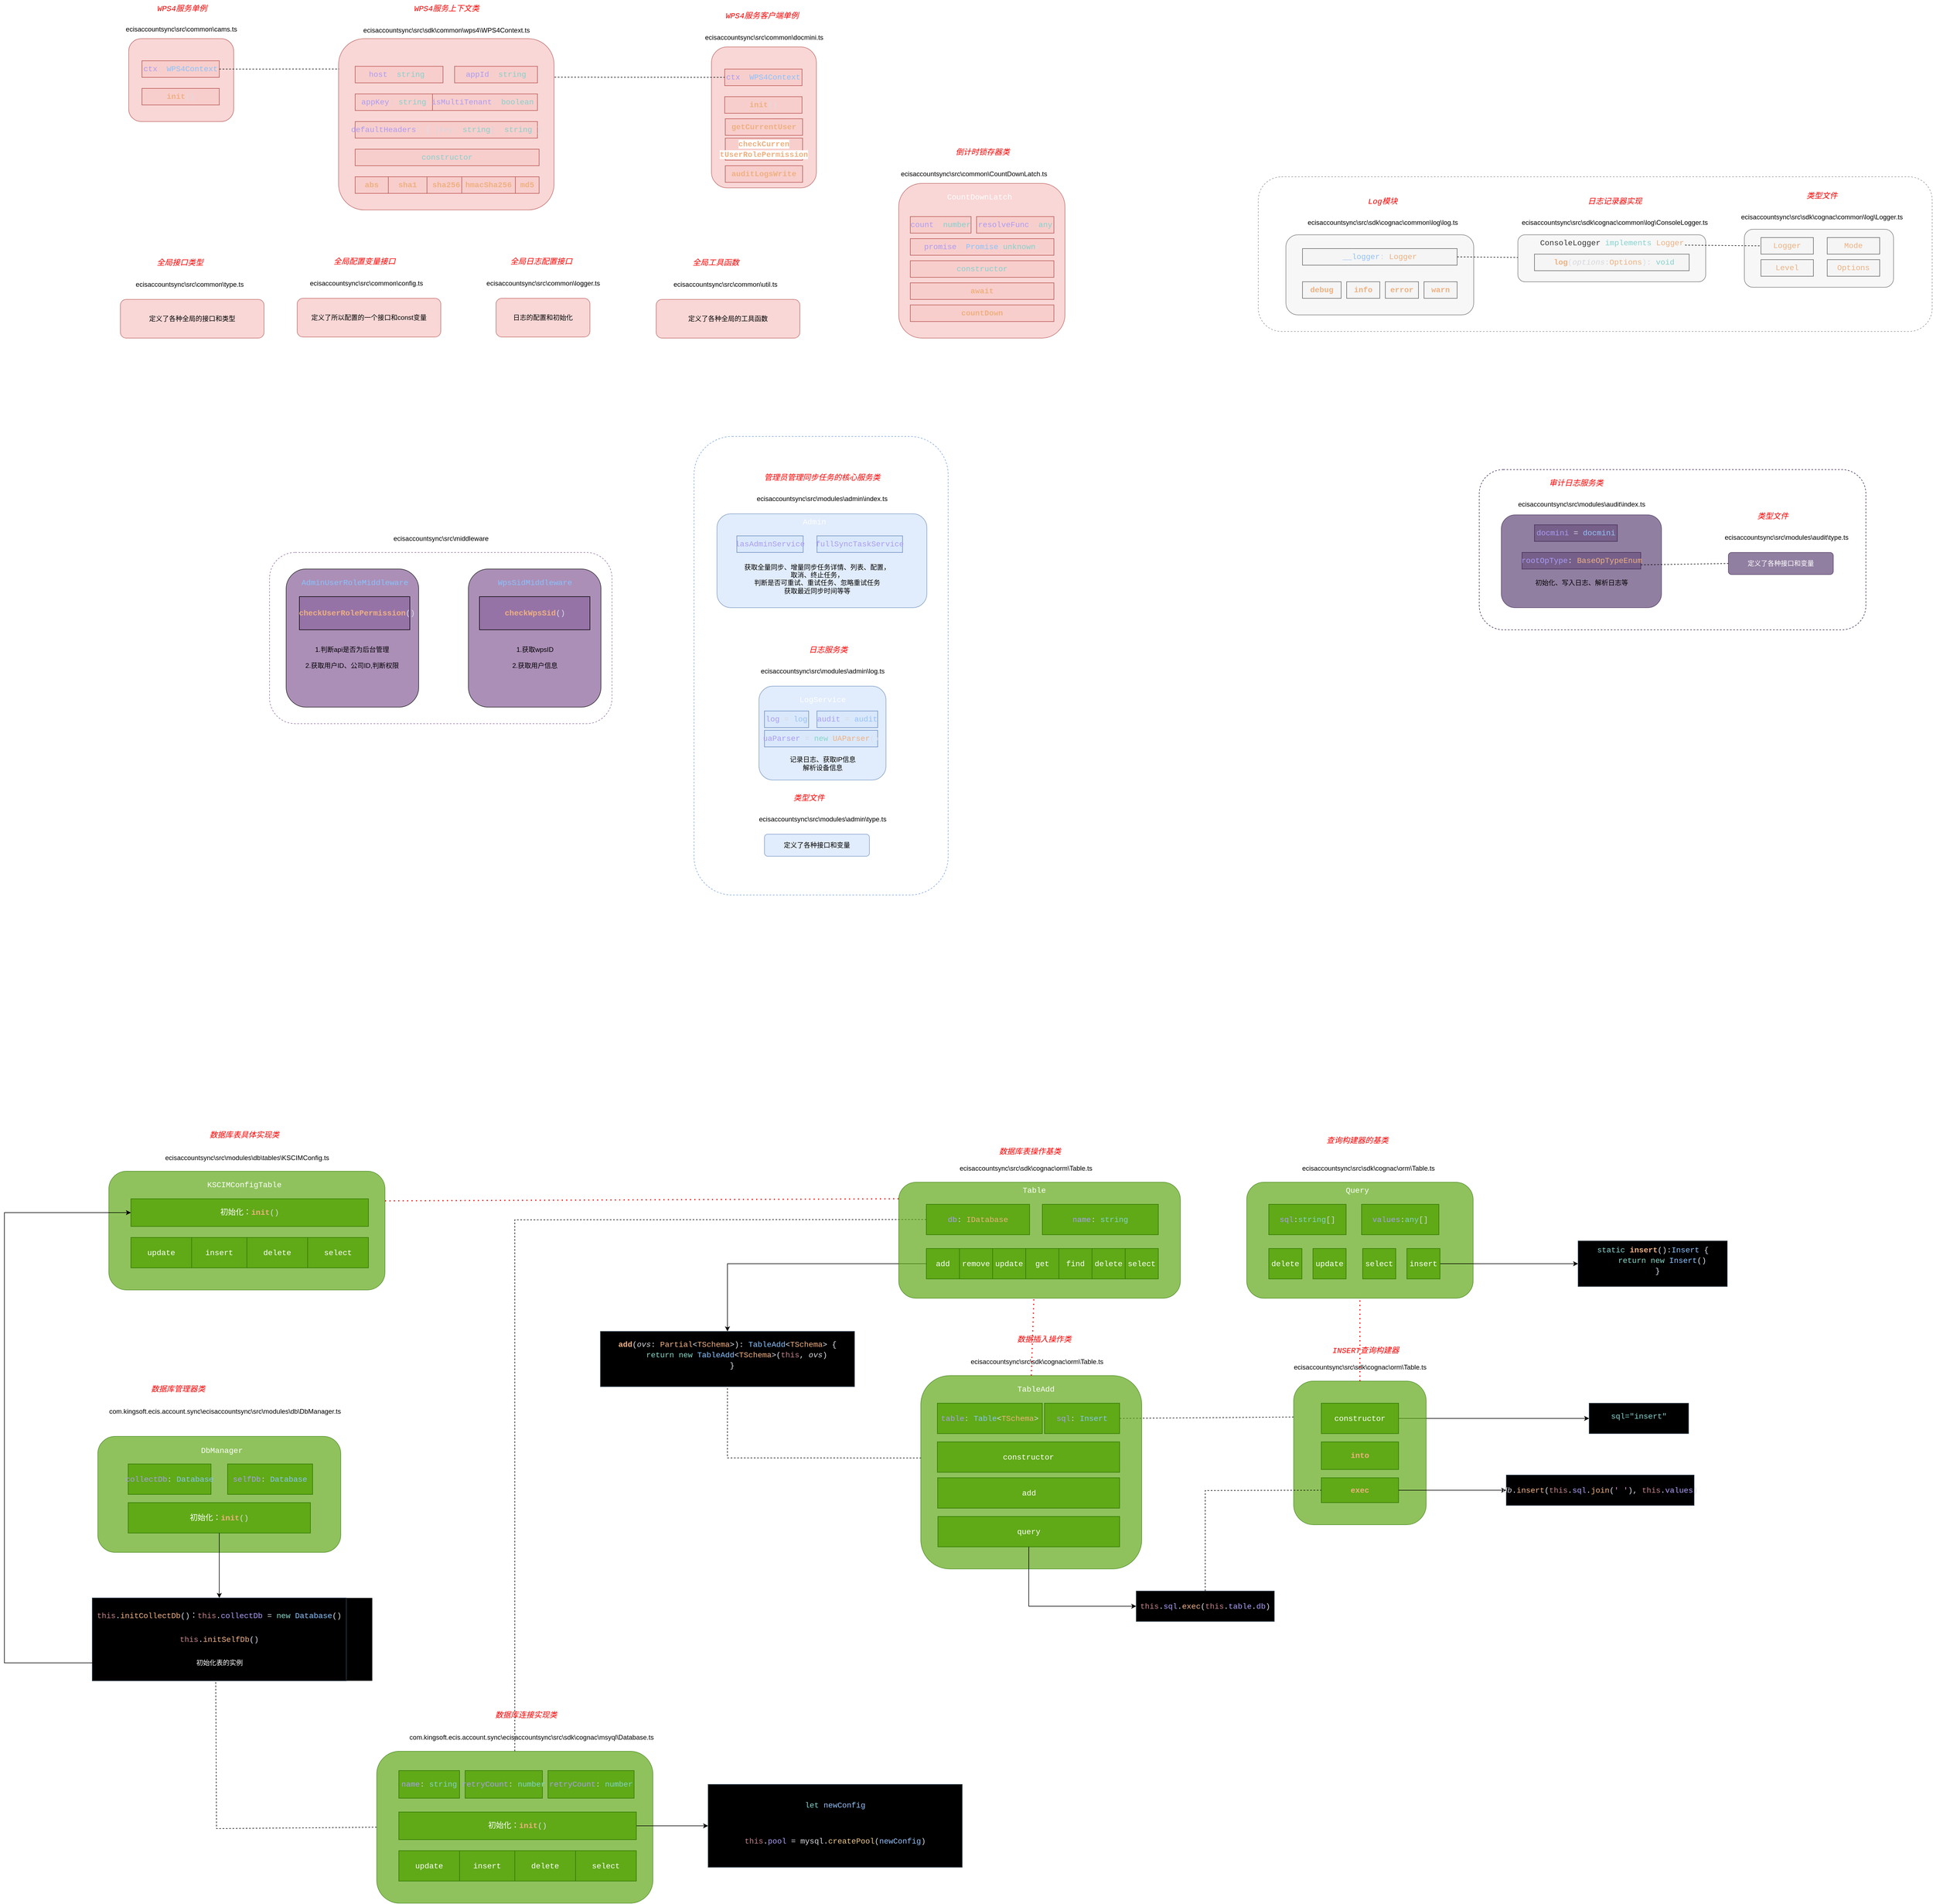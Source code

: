 <mxfile version="27.0.5">
  <diagram name="第 1 页" id="9_EoR8GhU_wvUtRFvnnc">
    <mxGraphModel dx="2714" dy="4748" grid="1" gridSize="10" guides="1" tooltips="1" connect="1" arrows="1" fold="1" page="1" pageScale="1" pageWidth="827" pageHeight="1169" math="0" shadow="0">
      <root>
        <mxCell id="0" />
        <mxCell id="1" parent="0" />
        <mxCell id="XDL7qdiM2E-naXSdZjuc-60" value="" style="group" vertex="1" connectable="0" parent="1">
          <mxGeometry x="2220" y="1150" width="620" height="350" as="geometry" />
        </mxCell>
        <mxCell id="XDL7qdiM2E-naXSdZjuc-61" value="" style="rounded=1;whiteSpace=wrap;html=1;fillColor=none;strokeColor=#9673A6;dashed=1;" vertex="1" parent="XDL7qdiM2E-naXSdZjuc-60">
          <mxGeometry y="40" width="620" height="310" as="geometry" />
        </mxCell>
        <mxCell id="XDL7qdiM2E-naXSdZjuc-62" value="" style="rounded=1;whiteSpace=wrap;html=1;fillColor=#9673A6;opacity=80;" vertex="1" parent="XDL7qdiM2E-naXSdZjuc-60">
          <mxGeometry x="30" y="70" width="240" height="250" as="geometry" />
        </mxCell>
        <mxCell id="XDL7qdiM2E-naXSdZjuc-63" value="" style="rounded=1;whiteSpace=wrap;html=1;fillColor=#9673A6;opacity=80;" vertex="1" parent="XDL7qdiM2E-naXSdZjuc-60">
          <mxGeometry x="360" y="70" width="240" height="250" as="geometry" />
        </mxCell>
        <mxCell id="XDL7qdiM2E-naXSdZjuc-64" value="&lt;div style=&quot;color: rgb(216, 222, 233); font-family: Consolas, &amp;quot;Courier New&amp;quot;, monospace; font-size: 14px; line-height: 19px; white-space: pre;&quot;&gt;&lt;span&gt;&amp;nbsp;&lt;span style=&quot;color: rgb(239, 176, 128); font-weight: bold;&quot;&gt;checkUserRolePermission&lt;/span&gt;()&lt;/span&gt;&lt;/div&gt;" style="rounded=0;whiteSpace=wrap;html=1;fillColor=#9673A6;" vertex="1" parent="XDL7qdiM2E-naXSdZjuc-60">
          <mxGeometry x="54" y="120" width="200" height="60" as="geometry" />
        </mxCell>
        <mxCell id="XDL7qdiM2E-naXSdZjuc-65" value="&lt;div style=&quot;color: rgb(216, 222, 233); font-family: Consolas, &amp;quot;Courier New&amp;quot;, monospace; font-size: 14px; line-height: 19px; white-space-collapse: preserve;&quot;&gt;&lt;span style=&quot;color: rgb(135, 195, 255);&quot;&gt;WpsSidMiddleware&lt;/span&gt;&lt;/div&gt;" style="text;html=1;align=center;verticalAlign=middle;resizable=0;points=[];autosize=1;strokeColor=none;fillColor=none;" vertex="1" parent="XDL7qdiM2E-naXSdZjuc-60">
          <mxGeometry x="405" y="80" width="150" height="30" as="geometry" />
        </mxCell>
        <mxCell id="XDL7qdiM2E-naXSdZjuc-66" value="&lt;div style=&quot;color: rgb(216, 222, 233); font-family: Consolas, &amp;quot;Courier New&amp;quot;, monospace; font-size: 14px; line-height: 19px; white-space-collapse: preserve;&quot;&gt;&lt;span style=&quot;color: rgb(135, 195, 255);&quot;&gt;AdminUserRoleMiddleware&lt;/span&gt;&lt;/div&gt;" style="text;html=1;align=center;verticalAlign=middle;resizable=0;points=[];autosize=1;strokeColor=none;fillColor=none;" vertex="1" parent="XDL7qdiM2E-naXSdZjuc-60">
          <mxGeometry x="54" y="80" width="200" height="30" as="geometry" />
        </mxCell>
        <mxCell id="XDL7qdiM2E-naXSdZjuc-67" value="&lt;div style=&quot;color: rgb(216, 222, 233); font-family: Consolas, &amp;quot;Courier New&amp;quot;, monospace; font-size: 14px; line-height: 19px; white-space: pre;&quot;&gt;&lt;span style=&quot;color: rgba(0, 0, 0, 0); font-family: monospace; font-size: 0px; text-align: start; white-space-collapse: collapse;&quot;&gt;%3CmxGraphModel%3E%3Croot%3E%3CmxCell%20id%3D%220%22%2F%3E%3CmxCell%20id%3D%221%22%20parent%3D%220%22%2F%3E%3CmxCell%20id%3D%222%22%20value%3D%22%26lt%3Bdiv%20style%3D%26quot%3Bcolor%3A%20rgb(216%2C%20222%2C%20233)%3B%20font-family%3A%20Consolas%2C%20%26amp%3Bquot%3BCourier%20New%26amp%3Bquot%3B%2C%20monospace%3B%20font-size%3A%2014px%3B%20line-height%3A%2019px%3B%20white-space%3A%20pre%3B%26quot%3B%26gt%3B%26lt%3Bspan%26gt%3B%26amp%3Bnbsp%3B%26lt%3Bspan%20style%3D%26quot%3Bcolor%3A%20rgb(239%2C%20176%2C%20128)%3B%20font-weight%3A%20bold%3B%26quot%3B%26gt%3BcheckUserRolePermission%26lt%3B%2Fspan%26gt%3B()%26lt%3B%2Fspan%26gt%3B%26lt%3B%2Fdiv%26gt%3B%22%20style%3D%22rounded%3D0%3BwhiteSpace%3Dwrap%3Bhtml%3D1%3BfillColor%3D%239673A6%3B%22%20vertex%3D%221%22%20parent%3D%221%22%3E%3CmxGeometry%20x%3D%22214%22%20y%3D%22360%22%20width%3D%22200%22%20height%3D%2260%22%20as%3D%22geometry%22%2F%3E%3C%2FmxCell%3E%3C%2Froot%3E%3C%2FmxGraphModel%3E&lt;/span&gt;&lt;/div&gt;" style="rounded=0;whiteSpace=wrap;html=1;fillColor=#9673A6;" vertex="1" parent="XDL7qdiM2E-naXSdZjuc-60">
          <mxGeometry x="380" y="120" width="200" height="60" as="geometry" />
        </mxCell>
        <mxCell id="XDL7qdiM2E-naXSdZjuc-68" value="&lt;div style=&quot;color: rgb(216, 222, 233); font-family: Consolas, &amp;quot;Courier New&amp;quot;, monospace; font-size: 14px; line-height: 19px; white-space-collapse: preserve;&quot;&gt;&lt;span&gt;&lt;span style=&quot;color: rgb(239, 176, 128); font-weight: bold;&quot;&gt;checkWpsSid&lt;/span&gt;()&lt;/span&gt;&lt;/div&gt;" style="text;html=1;align=center;verticalAlign=middle;resizable=0;points=[];autosize=1;strokeColor=none;fillColor=none;" vertex="1" parent="XDL7qdiM2E-naXSdZjuc-60">
          <mxGeometry x="420" y="135" width="120" height="30" as="geometry" />
        </mxCell>
        <mxCell id="XDL7qdiM2E-naXSdZjuc-69" value="1.获取wpsID&lt;div&gt;&lt;br&gt;&lt;div&gt;2.获取用户信息&lt;/div&gt;&lt;/div&gt;" style="text;html=1;align=center;verticalAlign=middle;resizable=0;points=[];autosize=1;strokeColor=none;fillColor=none;" vertex="1" parent="XDL7qdiM2E-naXSdZjuc-60">
          <mxGeometry x="425" y="200" width="110" height="60" as="geometry" />
        </mxCell>
        <mxCell id="XDL7qdiM2E-naXSdZjuc-70" value="1.判断api是否为后台管理&lt;div&gt;&lt;br&gt;&lt;div&gt;2.获取用户ID、公司ID,判断权限&lt;/div&gt;&lt;/div&gt;" style="text;html=1;align=center;verticalAlign=middle;resizable=0;points=[];autosize=1;strokeColor=none;fillColor=none;" vertex="1" parent="XDL7qdiM2E-naXSdZjuc-60">
          <mxGeometry x="54" y="200" width="190" height="60" as="geometry" />
        </mxCell>
        <mxCell id="XDL7qdiM2E-naXSdZjuc-71" value="ecisaccountsync\src\middleware" style="text;html=1;align=center;verticalAlign=middle;resizable=0;points=[];autosize=1;strokeColor=none;fillColor=none;" vertex="1" parent="XDL7qdiM2E-naXSdZjuc-60">
          <mxGeometry x="210" width="200" height="30" as="geometry" />
        </mxCell>
        <mxCell id="XDL7qdiM2E-naXSdZjuc-184" value="" style="rounded=1;whiteSpace=wrap;html=1;fillColor=#f8cecc;strokeColor=#b85450;opacity=80;" vertex="1" parent="1">
          <mxGeometry x="1965" y="260" width="190" height="150" as="geometry" />
        </mxCell>
        <mxCell id="XDL7qdiM2E-naXSdZjuc-185" value="&lt;div style=&quot;color: rgb(216, 222, 233); font-family: Consolas, &amp;quot;Courier New&amp;quot;, monospace; font-size: 14px; line-height: 19px; white-space: pre;&quot;&gt;&lt;span&gt;&lt;span style=&quot;color: rgb(170, 155, 245);&quot;&gt;ctx&lt;/span&gt;&lt;span style=&quot;color: rgb(214, 214, 221);&quot;&gt;:&lt;/span&gt; &lt;span style=&quot;color: rgb(135, 195, 255);&quot;&gt;WPS4Context&lt;/span&gt;&lt;/span&gt;&lt;/div&gt;" style="rounded=0;whiteSpace=wrap;html=1;fillColor=#f8cecc;strokeColor=#b85450;" vertex="1" parent="1">
          <mxGeometry x="1989" y="300" width="140" height="30" as="geometry" />
        </mxCell>
        <mxCell id="XDL7qdiM2E-naXSdZjuc-186" value="&lt;div style=&quot;color: rgb(216, 222, 233); font-family: Consolas, &amp;quot;Courier New&amp;quot;, monospace; font-size: 14px; line-height: 19px; white-space: pre;&quot;&gt;&lt;div style=&quot;line-height: 19px;&quot;&gt;&lt;span&gt;&lt;span style=&quot;color: rgb(239, 176, 128); font-weight: bold;&quot;&gt;init&lt;/span&gt;()&lt;/span&gt;&lt;/div&gt;&lt;/div&gt;" style="rounded=0;whiteSpace=wrap;html=1;fillColor=#f8cecc;strokeColor=#b85450;" vertex="1" parent="1">
          <mxGeometry x="1989" y="350" width="140" height="30" as="geometry" />
        </mxCell>
        <mxCell id="XDL7qdiM2E-naXSdZjuc-187" value="&lt;span style=&quot;color: rgba(0, 0, 0, 0); font-family: monospace; font-size: 0px; text-align: start;&quot;&gt;%3CmxGraphModel%3E%3Croot%3E%3CmxCell%20id%3D%220%22%2F%3E%3CmxCell%20id%3D%221%22%20parent%3D%220%22%2F%3E%3CmxCell%20id%3D%222%22%20value%3D%22%26lt%3Bdiv%20style%3D%26quot%3Bcolor%3A%20rgb(216%2C%20222%2C%20233)%3B%20background-color%3A%20rgb(26%2C%2026%2C%2026)%3B%20font-family%3A%20Consolas%2C%20%26amp%3Bquot%3BCourier%20New%26amp%3Bquot%3B%2C%20monospace%3B%20font-size%3A%2014px%3B%20line-height%3A%2019px%3B%20white-space%3A%20pre%3B%26quot%3B%26gt%3B%26lt%3Bspan%20style%3D%26quot%3Bcolor%3A%20%23aa9bf5%3B%26quot%3B%26gt%3Bctx%26lt%3B%2Fspan%26gt%3B%26lt%3Bspan%20style%3D%26quot%3Bcolor%3A%20%23d6d6dd%3B%26quot%3B%26gt%3B%3A%26lt%3B%2Fspan%26gt%3B%20%26lt%3Bspan%20style%3D%26quot%3Bcolor%3A%20%2387c3ff%3B%26quot%3B%26gt%3BWPS4Context%26lt%3B%2Fspan%26gt%3B%26lt%3B%2Fdiv%26gt%3B%22%20style%3D%22rounded%3D0%3BwhiteSpace%3Dwrap%3Bhtml%3D1%3BfillColor%3D%23f8cecc%3BstrokeColor%3D%23b85450%3B%22%20vertex%3D%221%22%20parent%3D%221%22%3E%3CmxGeometry%20x%3D%22280%22%20y%3D%22290%22%20width%3D%22120%22%20height%3D%2230%22%20as%3D%22geometry%22%2F%3E%3C%2FmxCell%3E%3C%2Froot%3E%3C%2FmxGraphModel%3E&lt;/span&gt;" style="text;html=1;align=center;verticalAlign=middle;resizable=0;points=[];autosize=1;strokeColor=none;fillColor=none;" vertex="1" parent="1">
          <mxGeometry x="2035" y="360" width="20" height="30" as="geometry" />
        </mxCell>
        <mxCell id="XDL7qdiM2E-naXSdZjuc-188" value="&lt;div style=&quot;font-family: Consolas, &amp;quot;Courier New&amp;quot;, monospace; font-weight: normal; font-size: 14px; line-height: 19px; white-space: pre;&quot;&gt;&lt;div style=&quot;&quot;&gt;&lt;span style=&quot;font-style: italic;&quot;&gt;&lt;font style=&quot;color: rgb(255, 0, 0);&quot;&gt;WPS4服务单例&lt;/font&gt;&lt;/span&gt;&lt;/div&gt;&lt;/div&gt;" style="text;whiteSpace=wrap;html=1;" vertex="1" parent="1">
          <mxGeometry x="2015" y="190" width="120" height="40" as="geometry" />
        </mxCell>
        <mxCell id="XDL7qdiM2E-naXSdZjuc-189" value="ecisaccountsync\src\common\cams.ts" style="text;html=1;align=center;verticalAlign=middle;resizable=0;points=[];autosize=1;strokeColor=none;fillColor=none;" vertex="1" parent="1">
          <mxGeometry x="1950" y="228" width="220" height="30" as="geometry" />
        </mxCell>
        <mxCell id="XDL7qdiM2E-naXSdZjuc-190" value="" style="rounded=1;whiteSpace=wrap;html=1;fillColor=#f8cecc;strokeColor=#b85450;opacity=80;" vertex="1" parent="1">
          <mxGeometry x="2345" y="260" width="390" height="310" as="geometry" />
        </mxCell>
        <mxCell id="XDL7qdiM2E-naXSdZjuc-191" value="&lt;div style=&quot;color: rgb(216, 222, 233); font-family: Consolas, &amp;quot;Courier New&amp;quot;, monospace; font-size: 14px; line-height: 19px; white-space: pre;&quot;&gt;&lt;div style=&quot;line-height: 19px;&quot;&gt;&lt;span&gt;&lt;span style=&quot;color: rgb(170, 155, 245);&quot;&gt;host&lt;/span&gt;&lt;span style=&quot;color: rgb(214, 214, 221);&quot;&gt;:&lt;/span&gt; &lt;span style=&quot;color: rgb(130, 210, 206);&quot;&gt;string&lt;/span&gt; &lt;/span&gt;&lt;/div&gt;&lt;/div&gt;" style="rounded=0;whiteSpace=wrap;html=1;fillColor=#f8cecc;strokeColor=#b85450;" vertex="1" parent="1">
          <mxGeometry x="2375" y="310" width="159" height="30" as="geometry" />
        </mxCell>
        <mxCell id="XDL7qdiM2E-naXSdZjuc-192" value="&lt;div style=&quot;color: rgb(216, 222, 233); font-family: Consolas, &amp;quot;Courier New&amp;quot;, monospace; font-size: 14px; line-height: 19px; white-space: pre;&quot;&gt;&lt;div style=&quot;line-height: 19px;&quot;&gt;&lt;div style=&quot;line-height: 19px;&quot;&gt;&lt;span&gt;&lt;span style=&quot;color: rgb(170, 155, 245);&quot;&gt;appKey&lt;/span&gt;&lt;span style=&quot;color: rgb(214, 214, 221);&quot;&gt;:&lt;/span&gt; &lt;span style=&quot;color: rgb(130, 210, 206);&quot;&gt;string&lt;/span&gt;&lt;/span&gt;&lt;/div&gt;&lt;/div&gt;&lt;/div&gt;" style="rounded=0;whiteSpace=wrap;html=1;fillColor=#f8cecc;strokeColor=#b85450;" vertex="1" parent="1">
          <mxGeometry x="2375" y="360" width="140" height="30" as="geometry" />
        </mxCell>
        <mxCell id="XDL7qdiM2E-naXSdZjuc-193" value="&lt;span style=&quot;color: rgba(0, 0, 0, 0); font-family: monospace; font-size: 0px; text-align: start;&quot;&gt;%3CmxGraphModel%3E%3Croot%3E%3CmxCell%20id%3D%220%22%2F%3E%3CmxCell%20id%3D%221%22%20parent%3D%220%22%2F%3E%3CmxCell%20id%3D%222%22%20value%3D%22%26lt%3Bdiv%20style%3D%26quot%3Bcolor%3A%20rgb(216%2C%20222%2C%20233)%3B%20background-color%3A%20rgb(26%2C%2026%2C%2026)%3B%20font-family%3A%20Consolas%2C%20%26amp%3Bquot%3BCourier%20New%26amp%3Bquot%3B%2C%20monospace%3B%20font-size%3A%2014px%3B%20line-height%3A%2019px%3B%20white-space%3A%20pre%3B%26quot%3B%26gt%3B%26lt%3Bspan%20style%3D%26quot%3Bcolor%3A%20%23aa9bf5%3B%26quot%3B%26gt%3Bctx%26lt%3B%2Fspan%26gt%3B%26lt%3Bspan%20style%3D%26quot%3Bcolor%3A%20%23d6d6dd%3B%26quot%3B%26gt%3B%3A%26lt%3B%2Fspan%26gt%3B%20%26lt%3Bspan%20style%3D%26quot%3Bcolor%3A%20%2387c3ff%3B%26quot%3B%26gt%3BWPS4Context%26lt%3B%2Fspan%26gt%3B%26lt%3B%2Fdiv%26gt%3B%22%20style%3D%22rounded%3D0%3BwhiteSpace%3Dwrap%3Bhtml%3D1%3BfillColor%3D%23f8cecc%3BstrokeColor%3D%23b85450%3B%22%20vertex%3D%221%22%20parent%3D%221%22%3E%3CmxGeometry%20x%3D%22280%22%20y%3D%22290%22%20width%3D%22120%22%20height%3D%2230%22%20as%3D%22geometry%22%2F%3E%3C%2FmxCell%3E%3C%2Froot%3E%3C%2FmxGraphModel%3E&lt;/span&gt;" style="text;html=1;align=center;verticalAlign=middle;resizable=0;points=[];autosize=1;strokeColor=none;fillColor=none;" vertex="1" parent="1">
          <mxGeometry x="2440" y="370" width="20" height="30" as="geometry" />
        </mxCell>
        <mxCell id="XDL7qdiM2E-naXSdZjuc-194" value="&lt;div style=&quot;font-family: Consolas, &amp;quot;Courier New&amp;quot;, monospace; font-weight: normal; font-size: 14px; line-height: 19px; white-space: pre;&quot;&gt;&lt;div style=&quot;&quot;&gt;&lt;div style=&quot;line-height: 19px;&quot;&gt;&lt;span style=&quot;font-style: italic;&quot;&gt;&lt;font style=&quot;color: rgb(255, 0, 0);&quot;&gt;WPS4服务上下文类&lt;/font&gt;&lt;/span&gt;&lt;/div&gt;&lt;/div&gt;&lt;/div&gt;" style="text;whiteSpace=wrap;html=1;" vertex="1" parent="1">
          <mxGeometry x="2480" y="190" width="120" height="40" as="geometry" />
        </mxCell>
        <mxCell id="XDL7qdiM2E-naXSdZjuc-195" value="ecisaccountsync\src\sdk\common\wps4\WPS4Context.ts" style="text;html=1;align=center;verticalAlign=middle;resizable=0;points=[];autosize=1;strokeColor=none;fillColor=none;" vertex="1" parent="1">
          <mxGeometry x="2380" y="230" width="320" height="30" as="geometry" />
        </mxCell>
        <mxCell id="XDL7qdiM2E-naXSdZjuc-196" value="&lt;div style=&quot;color: rgb(216, 222, 233); font-family: Consolas, &amp;quot;Courier New&amp;quot;, monospace; font-size: 14px; line-height: 19px; white-space: pre;&quot;&gt;&lt;div style=&quot;line-height: 19px;&quot;&gt;&lt;span&gt;&lt;span style=&quot;color: rgb(170, 155, 245);&quot;&gt;isMultiTenant&lt;/span&gt;&lt;span style=&quot;color: rgb(214, 214, 221);&quot;&gt;:&lt;/span&gt; &lt;span style=&quot;color: rgb(130, 210, 206);&quot;&gt;boolean&lt;/span&gt; &lt;/span&gt;&lt;/div&gt;&lt;/div&gt;" style="rounded=0;whiteSpace=wrap;html=1;fillColor=#f8cecc;strokeColor=#b85450;" vertex="1" parent="1">
          <mxGeometry x="2515" y="360" width="190" height="30" as="geometry" />
        </mxCell>
        <mxCell id="XDL7qdiM2E-naXSdZjuc-197" value="&lt;div style=&quot;color: rgb(216, 222, 233); font-family: Consolas, &amp;quot;Courier New&amp;quot;, monospace; font-size: 14px; line-height: 19px; white-space: pre;&quot;&gt;&lt;div style=&quot;line-height: 19px;&quot;&gt;&lt;span&gt;&lt;span style=&quot;color: rgb(170, 155, 245);&quot;&gt;appId&lt;/span&gt;&lt;span style=&quot;color: rgb(214, 214, 221);&quot;&gt;:&lt;/span&gt; &lt;span style=&quot;color: rgb(130, 210, 206);&quot;&gt;string&lt;/span&gt;&lt;/span&gt;&lt;/div&gt;&lt;/div&gt;" style="rounded=0;whiteSpace=wrap;html=1;fillColor=#f8cecc;strokeColor=#b85450;" vertex="1" parent="1">
          <mxGeometry x="2555" y="310" width="150" height="30" as="geometry" />
        </mxCell>
        <mxCell id="XDL7qdiM2E-naXSdZjuc-198" value="&lt;div style=&quot;color: rgb(216, 222, 233); font-family: Consolas, &amp;quot;Courier New&amp;quot;, monospace; font-size: 14px; line-height: 19px; white-space: pre;&quot;&gt;&lt;div style=&quot;line-height: 19px;&quot;&gt;&lt;div style=&quot;line-height: 19px;&quot;&gt;&lt;span&gt;&lt;span style=&quot;color: rgb(170, 155, 245);&quot;&gt;defaultHeaders&lt;/span&gt;&lt;span style=&quot;color: rgb(214, 214, 221);&quot;&gt;:&lt;/span&gt; { &lt;span style=&quot;color: rgb(214, 214, 221);&quot;&gt;[&lt;/span&gt;&lt;span style=&quot;color: rgb(214, 214, 221); font-style: italic;&quot;&gt;key&lt;/span&gt;&lt;span style=&quot;color: rgb(214, 214, 221);&quot;&gt;:&lt;/span&gt; &lt;span style=&quot;color: rgb(130, 210, 206);&quot;&gt;string&lt;/span&gt;&lt;span style=&quot;color: rgb(214, 214, 221);&quot;&gt;]:&lt;/span&gt; &lt;span style=&quot;color: rgb(130, 210, 206);&quot;&gt;string&lt;/span&gt; }&lt;/span&gt;&lt;/div&gt;&lt;/div&gt;&lt;/div&gt;" style="rounded=0;whiteSpace=wrap;html=1;fillColor=#f8cecc;strokeColor=#b85450;" vertex="1" parent="1">
          <mxGeometry x="2375" y="410" width="330" height="30" as="geometry" />
        </mxCell>
        <mxCell id="XDL7qdiM2E-naXSdZjuc-199" value="&lt;div style=&quot;color: rgb(216, 222, 233); font-family: Consolas, &amp;quot;Courier New&amp;quot;, monospace; font-size: 14px; line-height: 19px; white-space: pre;&quot;&gt;&lt;div style=&quot;line-height: 19px;&quot;&gt;&lt;div style=&quot;line-height: 19px;&quot;&gt;&lt;div style=&quot;line-height: 19px;&quot;&gt;&lt;span style=&quot;color: rgb(130, 210, 206);&quot;&gt;constructor&lt;/span&gt;&lt;/div&gt;&lt;/div&gt;&lt;/div&gt;&lt;/div&gt;" style="rounded=0;whiteSpace=wrap;html=1;fillColor=#f8cecc;strokeColor=#b85450;" vertex="1" parent="1">
          <mxGeometry x="2375" y="460" width="333" height="30" as="geometry" />
        </mxCell>
        <mxCell id="XDL7qdiM2E-naXSdZjuc-200" value="&lt;div style=&quot;color: rgb(216, 222, 233); font-family: Consolas, &amp;quot;Courier New&amp;quot;, monospace; font-size: 14px; line-height: 19px; white-space: pre;&quot;&gt;&lt;div style=&quot;line-height: 19px;&quot;&gt;&lt;div style=&quot;line-height: 19px;&quot;&gt;&lt;div style=&quot;line-height: 19px;&quot;&gt;&lt;span style=&quot;color: rgb(239, 176, 128); font-weight: bold;&quot;&gt;sha1&lt;/span&gt;&lt;/div&gt;&lt;/div&gt;&lt;/div&gt;&lt;/div&gt;" style="rounded=0;whiteSpace=wrap;html=1;fillColor=#f8cecc;strokeColor=#b85450;" vertex="1" parent="1">
          <mxGeometry x="2435" y="510" width="70" height="30" as="geometry" />
        </mxCell>
        <mxCell id="XDL7qdiM2E-naXSdZjuc-201" value="&lt;div style=&quot;color: rgb(216, 222, 233); font-family: Consolas, &amp;quot;Courier New&amp;quot;, monospace; font-size: 14px; line-height: 19px; white-space: pre;&quot;&gt;&lt;div style=&quot;line-height: 19px;&quot;&gt;&lt;div style=&quot;line-height: 19px;&quot;&gt;&lt;span style=&quot;color: rgb(239, 176, 128); font-weight: bold;&quot;&gt;abs&lt;/span&gt;&lt;/div&gt;&lt;/div&gt;&lt;/div&gt;" style="rounded=0;whiteSpace=wrap;html=1;fillColor=#f8cecc;strokeColor=#b85450;" vertex="1" parent="1">
          <mxGeometry x="2375" y="510" width="60" height="30" as="geometry" />
        </mxCell>
        <mxCell id="XDL7qdiM2E-naXSdZjuc-202" value="&lt;div style=&quot;color: rgb(216, 222, 233); font-family: Consolas, &amp;quot;Courier New&amp;quot;, monospace; font-size: 14px; line-height: 19px; white-space: pre;&quot;&gt;&lt;div style=&quot;line-height: 19px;&quot;&gt;&lt;div style=&quot;line-height: 19px;&quot;&gt;&lt;div style=&quot;line-height: 19px;&quot;&gt;&lt;span style=&quot;color: rgb(239, 176, 128); font-weight: bold;&quot;&gt;sha256&lt;/span&gt;&lt;/div&gt;&lt;/div&gt;&lt;/div&gt;&lt;/div&gt;" style="rounded=0;whiteSpace=wrap;html=1;fillColor=#f8cecc;strokeColor=#b85450;" vertex="1" parent="1">
          <mxGeometry x="2505" y="510" width="70" height="30" as="geometry" />
        </mxCell>
        <mxCell id="XDL7qdiM2E-naXSdZjuc-203" value="&lt;div style=&quot;color: rgb(216, 222, 233); font-family: Consolas, &amp;quot;Courier New&amp;quot;, monospace; font-size: 14px; line-height: 19px; white-space: pre;&quot;&gt;&lt;div style=&quot;line-height: 19px;&quot;&gt;&lt;div style=&quot;line-height: 19px;&quot;&gt;&lt;div style=&quot;line-height: 19px;&quot;&gt;&lt;span style=&quot;color: rgb(239, 176, 128); font-weight: bold;&quot;&gt;hmacSha256&lt;/span&gt;&lt;/div&gt;&lt;/div&gt;&lt;/div&gt;&lt;/div&gt;" style="rounded=0;whiteSpace=wrap;html=1;fillColor=#f8cecc;strokeColor=#b85450;" vertex="1" parent="1">
          <mxGeometry x="2568" y="510" width="97" height="30" as="geometry" />
        </mxCell>
        <mxCell id="XDL7qdiM2E-naXSdZjuc-204" value="&lt;div style=&quot;color: rgb(216, 222, 233); font-family: Consolas, &amp;quot;Courier New&amp;quot;, monospace; font-size: 14px; line-height: 19px; white-space: pre;&quot;&gt;&lt;div style=&quot;line-height: 19px;&quot;&gt;&lt;div style=&quot;line-height: 19px;&quot;&gt;&lt;div style=&quot;line-height: 19px;&quot;&gt;&lt;span style=&quot;color: rgb(239, 176, 128); font-weight: bold;&quot;&gt;md5&lt;/span&gt;&lt;/div&gt;&lt;/div&gt;&lt;/div&gt;&lt;/div&gt;" style="rounded=0;whiteSpace=wrap;html=1;fillColor=#f8cecc;strokeColor=#b85450;" vertex="1" parent="1">
          <mxGeometry x="2665" y="510" width="43" height="30" as="geometry" />
        </mxCell>
        <mxCell id="XDL7qdiM2E-naXSdZjuc-205" value="" style="endArrow=none;dashed=1;html=1;rounded=0;exitX=1;exitY=0.5;exitDx=0;exitDy=0;entryX=0.002;entryY=0.177;entryDx=0;entryDy=0;entryPerimeter=0;" edge="1" parent="1" source="XDL7qdiM2E-naXSdZjuc-185" target="XDL7qdiM2E-naXSdZjuc-190">
          <mxGeometry width="50" height="50" relative="1" as="geometry">
            <mxPoint x="2215" y="370" as="sourcePoint" />
            <mxPoint x="2355" y="320" as="targetPoint" />
          </mxGeometry>
        </mxCell>
        <mxCell id="XDL7qdiM2E-naXSdZjuc-206" value="" style="rounded=1;whiteSpace=wrap;html=1;fillColor=#f8cecc;strokeColor=#b85450;opacity=80;" vertex="1" parent="1">
          <mxGeometry x="3020" y="275" width="190" height="255" as="geometry" />
        </mxCell>
        <mxCell id="XDL7qdiM2E-naXSdZjuc-207" value="&lt;div style=&quot;color: rgb(216, 222, 233); font-family: Consolas, &amp;quot;Courier New&amp;quot;, monospace; font-size: 14px; line-height: 19px; white-space: pre;&quot;&gt;&lt;span&gt;&lt;span style=&quot;color: rgb(170, 155, 245);&quot;&gt;ctx&lt;/span&gt;&lt;span style=&quot;color: rgb(214, 214, 221);&quot;&gt;:&lt;/span&gt; &lt;span style=&quot;color: rgb(135, 195, 255);&quot;&gt;WPS4Context&lt;/span&gt;&lt;/span&gt;&lt;/div&gt;" style="rounded=0;whiteSpace=wrap;html=1;fillColor=#f8cecc;strokeColor=#b85450;" vertex="1" parent="1">
          <mxGeometry x="3044" y="315" width="140" height="30" as="geometry" />
        </mxCell>
        <mxCell id="XDL7qdiM2E-naXSdZjuc-208" value="&lt;div style=&quot;color: rgb(216, 222, 233); font-family: Consolas, &amp;quot;Courier New&amp;quot;, monospace; font-size: 14px; line-height: 19px; white-space: pre;&quot;&gt;&lt;div style=&quot;line-height: 19px;&quot;&gt;&lt;span&gt;&lt;span style=&quot;color: rgb(239, 176, 128); font-weight: bold;&quot;&gt;init&lt;/span&gt;()&lt;/span&gt;&lt;/div&gt;&lt;/div&gt;" style="rounded=0;whiteSpace=wrap;html=1;fillColor=#f8cecc;strokeColor=#b85450;" vertex="1" parent="1">
          <mxGeometry x="3044" y="365" width="140" height="30" as="geometry" />
        </mxCell>
        <mxCell id="XDL7qdiM2E-naXSdZjuc-209" value="&lt;span style=&quot;color: rgba(0, 0, 0, 0); font-family: monospace; font-size: 0px; text-align: start;&quot;&gt;%3CmxGraphModel%3E%3Croot%3E%3CmxCell%20id%3D%220%22%2F%3E%3CmxCell%20id%3D%221%22%20parent%3D%220%22%2F%3E%3CmxCell%20id%3D%222%22%20value%3D%22%26lt%3Bdiv%20style%3D%26quot%3Bcolor%3A%20rgb(216%2C%20222%2C%20233)%3B%20background-color%3A%20rgb(26%2C%2026%2C%2026)%3B%20font-family%3A%20Consolas%2C%20%26amp%3Bquot%3BCourier%20New%26amp%3Bquot%3B%2C%20monospace%3B%20font-size%3A%2014px%3B%20line-height%3A%2019px%3B%20white-space%3A%20pre%3B%26quot%3B%26gt%3B%26lt%3Bspan%20style%3D%26quot%3Bcolor%3A%20%23aa9bf5%3B%26quot%3B%26gt%3Bctx%26lt%3B%2Fspan%26gt%3B%26lt%3Bspan%20style%3D%26quot%3Bcolor%3A%20%23d6d6dd%3B%26quot%3B%26gt%3B%3A%26lt%3B%2Fspan%26gt%3B%20%26lt%3Bspan%20style%3D%26quot%3Bcolor%3A%20%2387c3ff%3B%26quot%3B%26gt%3BWPS4Context%26lt%3B%2Fspan%26gt%3B%26lt%3B%2Fdiv%26gt%3B%22%20style%3D%22rounded%3D0%3BwhiteSpace%3Dwrap%3Bhtml%3D1%3BfillColor%3D%23f8cecc%3BstrokeColor%3D%23b85450%3B%22%20vertex%3D%221%22%20parent%3D%221%22%3E%3CmxGeometry%20x%3D%22280%22%20y%3D%22290%22%20width%3D%22120%22%20height%3D%2230%22%20as%3D%22geometry%22%2F%3E%3C%2FmxCell%3E%3C%2Froot%3E%3C%2FmxGraphModel%3E&lt;/span&gt;" style="text;html=1;align=center;verticalAlign=middle;resizable=0;points=[];autosize=1;strokeColor=none;fillColor=none;" vertex="1" parent="1">
          <mxGeometry x="3090" y="375" width="20" height="30" as="geometry" />
        </mxCell>
        <mxCell id="XDL7qdiM2E-naXSdZjuc-210" value="&lt;div style=&quot;font-family: Consolas, &amp;quot;Courier New&amp;quot;, monospace; font-weight: normal; font-size: 14px; line-height: 19px; white-space: pre;&quot;&gt;&lt;div style=&quot;&quot;&gt;&lt;span style=&quot;font-style: italic;&quot;&gt;&lt;font style=&quot;color: rgb(255, 0, 0);&quot;&gt;WPS4服务客户端单例&lt;/font&gt;&lt;/span&gt;&lt;/div&gt;&lt;/div&gt;" style="text;whiteSpace=wrap;html=1;" vertex="1" parent="1">
          <mxGeometry x="3044" y="203" width="120" height="40" as="geometry" />
        </mxCell>
        <mxCell id="XDL7qdiM2E-naXSdZjuc-211" value="ecisaccountsync\src\common\docmini.ts" style="text;html=1;align=center;verticalAlign=middle;resizable=0;points=[];autosize=1;strokeColor=none;fillColor=none;" vertex="1" parent="1">
          <mxGeometry x="2995" y="243" width="240" height="30" as="geometry" />
        </mxCell>
        <mxCell id="XDL7qdiM2E-naXSdZjuc-212" value="&lt;div style=&quot;color: rgb(216, 222, 233); font-family: Consolas, &amp;quot;Courier New&amp;quot;, monospace; font-size: 14px; line-height: 19px; white-space: pre;&quot;&gt;&lt;div style=&quot;line-height: 19px;&quot;&gt;&lt;div style=&quot;line-height: 19px;&quot;&gt;&lt;span style=&quot;color: rgb(239, 176, 128); font-weight: bold;&quot;&gt;getCurrentUser&lt;/span&gt;&lt;/div&gt;&lt;/div&gt;&lt;/div&gt;" style="rounded=0;whiteSpace=wrap;html=1;fillColor=#f8cecc;strokeColor=#b85450;" vertex="1" parent="1">
          <mxGeometry x="3045" y="405" width="140" height="30" as="geometry" />
        </mxCell>
        <mxCell id="XDL7qdiM2E-naXSdZjuc-213" value="&lt;div style=&quot;color: rgb(216, 222, 233); font-family: Consolas, &amp;quot;Courier New&amp;quot;, monospace; font-size: 14px; line-height: 19px; white-space: pre;&quot;&gt;&lt;div style=&quot;line-height: 19px;&quot;&gt;&lt;div style=&quot;line-height: 19px;&quot;&gt;&lt;span style=&quot;color: rgb(239, 176, 128); font-weight: bold; background-color: light-dark(#ffffff, var(--ge-dark-color, #121212));&quot;&gt;checkCurren&lt;/span&gt;&lt;/div&gt;&lt;div style=&quot;line-height: 19px;&quot;&gt;&lt;span style=&quot;color: rgb(239, 176, 128); font-weight: bold; background-color: light-dark(#ffffff, var(--ge-dark-color, #121212));&quot;&gt;tUserRolePermission&lt;/span&gt;&lt;/div&gt;&lt;/div&gt;&lt;/div&gt;" style="rounded=0;whiteSpace=wrap;html=1;fillColor=#f8cecc;strokeColor=#b85450;" vertex="1" parent="1">
          <mxGeometry x="3045" y="440" width="140" height="40" as="geometry" />
        </mxCell>
        <mxCell id="XDL7qdiM2E-naXSdZjuc-214" value="&lt;div style=&quot;color: rgb(216, 222, 233); font-family: Consolas, &amp;quot;Courier New&amp;quot;, monospace; font-size: 14px; line-height: 19px; white-space: pre;&quot;&gt;&lt;div style=&quot;line-height: 19px;&quot;&gt;&lt;div style=&quot;line-height: 19px;&quot;&gt;&lt;span style=&quot;color: rgb(239, 176, 128); font-weight: bold;&quot;&gt;auditLogsWrite&lt;/span&gt;&lt;/div&gt;&lt;/div&gt;&lt;/div&gt;" style="rounded=0;whiteSpace=wrap;html=1;fillColor=#f8cecc;strokeColor=#b85450;" vertex="1" parent="1">
          <mxGeometry x="3045" y="490" width="140" height="30" as="geometry" />
        </mxCell>
        <mxCell id="XDL7qdiM2E-naXSdZjuc-215" value="" style="endArrow=none;dashed=1;html=1;rounded=0;entryX=0;entryY=0.5;entryDx=0;entryDy=0;exitX=1.002;exitY=0.225;exitDx=0;exitDy=0;exitPerimeter=0;" edge="1" parent="1" source="XDL7qdiM2E-naXSdZjuc-190" target="XDL7qdiM2E-naXSdZjuc-207">
          <mxGeometry width="50" height="50" relative="1" as="geometry">
            <mxPoint x="2885" y="380" as="sourcePoint" />
            <mxPoint x="2935" y="330" as="targetPoint" />
          </mxGeometry>
        </mxCell>
        <mxCell id="XDL7qdiM2E-naXSdZjuc-226" value="&lt;span style=&quot;color: rgba(0, 0, 0, 0); font-family: monospace; font-size: 0px; text-align: start;&quot;&gt;%3CmxGraphModel%3E%3Croot%3E%3CmxCell%20id%3D%220%22%2F%3E%3CmxCell%20id%3D%221%22%20parent%3D%220%22%2F%3E%3CmxCell%20id%3D%222%22%20value%3D%22%26lt%3Bdiv%20style%3D%26quot%3Bcolor%3A%20rgb(216%2C%20222%2C%20233)%3B%20background-color%3A%20rgb(26%2C%2026%2C%2026)%3B%20font-family%3A%20Consolas%2C%20%26amp%3Bquot%3BCourier%20New%26amp%3Bquot%3B%2C%20monospace%3B%20font-size%3A%2014px%3B%20line-height%3A%2019px%3B%20white-space%3A%20pre%3B%26quot%3B%26gt%3B%26lt%3Bspan%20style%3D%26quot%3Bcolor%3A%20%23aa9bf5%3B%26quot%3B%26gt%3Bctx%26lt%3B%2Fspan%26gt%3B%26lt%3Bspan%20style%3D%26quot%3Bcolor%3A%20%23d6d6dd%3B%26quot%3B%26gt%3B%3A%26lt%3B%2Fspan%26gt%3B%20%26lt%3Bspan%20style%3D%26quot%3Bcolor%3A%20%2387c3ff%3B%26quot%3B%26gt%3BWPS4Context%26lt%3B%2Fspan%26gt%3B%26lt%3B%2Fdiv%26gt%3B%22%20style%3D%22rounded%3D0%3BwhiteSpace%3Dwrap%3Bhtml%3D1%3BfillColor%3D%23f8cecc%3BstrokeColor%3D%23b85450%3B%22%20vertex%3D%221%22%20parent%3D%221%22%3E%3CmxGeometry%20x%3D%22280%22%20y%3D%22290%22%20width%3D%22120%22%20height%3D%2230%22%20as%3D%22geometry%22%2F%3E%3C%2FmxCell%3E%3C%2Froot%3E%3C%2FmxGraphModel%3E&lt;/span&gt;" style="text;html=1;align=center;verticalAlign=middle;resizable=0;points=[];autosize=1;strokeColor=none;fillColor=none;" vertex="1" parent="1">
          <mxGeometry x="2699" y="830" width="20" height="30" as="geometry" />
        </mxCell>
        <mxCell id="XDL7qdiM2E-naXSdZjuc-241" value="" style="group" vertex="1" connectable="0" parent="1">
          <mxGeometry x="2270" y="648" width="260" height="152" as="geometry" />
        </mxCell>
        <mxCell id="XDL7qdiM2E-naXSdZjuc-216" value="定义了所以配置的一个接口和const变量" style="rounded=1;whiteSpace=wrap;html=1;fillColor=#f8cecc;strokeColor=#b85450;opacity=80;" vertex="1" parent="XDL7qdiM2E-naXSdZjuc-241">
          <mxGeometry y="82" width="260" height="70" as="geometry" />
        </mxCell>
        <mxCell id="XDL7qdiM2E-naXSdZjuc-218" value="&lt;div style=&quot;font-family: Consolas, &amp;quot;Courier New&amp;quot;, monospace; font-weight: normal; font-size: 14px; line-height: 19px; white-space: pre;&quot;&gt;&lt;div style=&quot;&quot;&gt;&lt;div style=&quot;line-height: 19px;&quot;&gt;&lt;span style=&quot;font-style: italic;&quot;&gt;&lt;font style=&quot;color: rgb(255, 0, 0);&quot;&gt;全局配置变量接口&lt;/font&gt;&lt;/span&gt;&lt;/div&gt;&lt;/div&gt;&lt;/div&gt;" style="text;whiteSpace=wrap;html=1;" vertex="1" parent="XDL7qdiM2E-naXSdZjuc-241">
          <mxGeometry x="64" width="120" height="40" as="geometry" />
        </mxCell>
        <mxCell id="XDL7qdiM2E-naXSdZjuc-219" value="ecisaccountsync\src\common\config.ts" style="text;html=1;align=center;verticalAlign=middle;resizable=0;points=[];autosize=1;strokeColor=none;fillColor=none;" vertex="1" parent="XDL7qdiM2E-naXSdZjuc-241">
          <mxGeometry x="10" y="40" width="230" height="30" as="geometry" />
        </mxCell>
        <mxCell id="XDL7qdiM2E-naXSdZjuc-242" value="" style="group" vertex="1" connectable="0" parent="1">
          <mxGeometry x="1950" y="630" width="260" height="172" as="geometry" />
        </mxCell>
        <mxCell id="XDL7qdiM2E-naXSdZjuc-217" value="&lt;span style=&quot;color: rgba(0, 0, 0, 0); font-family: monospace; font-size: 0px; text-align: start;&quot;&gt;%3CmxGraphModel%3E%3Croot%3E%3CmxCell%20id%3D%220%22%2F%3E%3CmxCell%20id%3D%221%22%20parent%3D%220%22%2F%3E%3CmxCell%20id%3D%222%22%20value%3D%22%26lt%3Bdiv%20style%3D%26quot%3Bcolor%3A%20rgb(216%2C%20222%2C%20233)%3B%20background-color%3A%20rgb(26%2C%2026%2C%2026)%3B%20font-family%3A%20Consolas%2C%20%26amp%3Bquot%3BCourier%20New%26amp%3Bquot%3B%2C%20monospace%3B%20font-size%3A%2014px%3B%20line-height%3A%2019px%3B%20white-space%3A%20pre%3B%26quot%3B%26gt%3B%26lt%3Bspan%20style%3D%26quot%3Bcolor%3A%20%23aa9bf5%3B%26quot%3B%26gt%3Bctx%26lt%3B%2Fspan%26gt%3B%26lt%3Bspan%20style%3D%26quot%3Bcolor%3A%20%23d6d6dd%3B%26quot%3B%26gt%3B%3A%26lt%3B%2Fspan%26gt%3B%20%26lt%3Bspan%20style%3D%26quot%3Bcolor%3A%20%2387c3ff%3B%26quot%3B%26gt%3BWPS4Context%26lt%3B%2Fspan%26gt%3B%26lt%3B%2Fdiv%26gt%3B%22%20style%3D%22rounded%3D0%3BwhiteSpace%3Dwrap%3Bhtml%3D1%3BfillColor%3D%23f8cecc%3BstrokeColor%3D%23b85450%3B%22%20vertex%3D%221%22%20parent%3D%221%22%3E%3CmxGeometry%20x%3D%22280%22%20y%3D%22290%22%20width%3D%22120%22%20height%3D%2230%22%20as%3D%22geometry%22%2F%3E%3C%2FmxCell%3E%3C%2Froot%3E%3C%2FmxGraphModel%3E&lt;/span&gt;" style="text;html=1;align=center;verticalAlign=middle;resizable=0;points=[];autosize=1;strokeColor=none;fillColor=none;" vertex="1" parent="XDL7qdiM2E-naXSdZjuc-242">
          <mxGeometry x="90" width="20" height="30" as="geometry" />
        </mxCell>
        <mxCell id="XDL7qdiM2E-naXSdZjuc-223" value="定义了各种全局的接口和类型" style="rounded=1;whiteSpace=wrap;html=1;fillColor=#f8cecc;strokeColor=#b85450;opacity=80;" vertex="1" parent="XDL7qdiM2E-naXSdZjuc-242">
          <mxGeometry y="102" width="260" height="70" as="geometry" />
        </mxCell>
        <mxCell id="XDL7qdiM2E-naXSdZjuc-224" value="&lt;div style=&quot;font-family: Consolas, &amp;quot;Courier New&amp;quot;, monospace; font-weight: normal; font-size: 14px; line-height: 19px; white-space: pre;&quot;&gt;&lt;div style=&quot;&quot;&gt;&lt;div style=&quot;line-height: 19px;&quot;&gt;&lt;span style=&quot;font-style: italic;&quot;&gt;&lt;font style=&quot;color: rgb(255, 0, 0);&quot;&gt;全局接口类型&lt;/font&gt;&lt;/span&gt;&lt;/div&gt;&lt;/div&gt;&lt;/div&gt;" style="text;whiteSpace=wrap;html=1;" vertex="1" parent="XDL7qdiM2E-naXSdZjuc-242">
          <mxGeometry x="64" y="20" width="120" height="40" as="geometry" />
        </mxCell>
        <mxCell id="XDL7qdiM2E-naXSdZjuc-225" value="ecisaccountsync\src\common\type.ts" style="text;html=1;align=center;verticalAlign=middle;resizable=0;points=[];autosize=1;strokeColor=none;fillColor=none;" vertex="1" parent="XDL7qdiM2E-naXSdZjuc-242">
          <mxGeometry x="15" y="60" width="220" height="30" as="geometry" />
        </mxCell>
        <mxCell id="XDL7qdiM2E-naXSdZjuc-243" value="" style="group" vertex="1" connectable="0" parent="1">
          <mxGeometry x="2600" y="648" width="230" height="152" as="geometry" />
        </mxCell>
        <mxCell id="XDL7qdiM2E-naXSdZjuc-220" value="日志的配置和初始化" style="rounded=1;whiteSpace=wrap;html=1;fillColor=#f8cecc;strokeColor=#b85450;opacity=80;" vertex="1" parent="XDL7qdiM2E-naXSdZjuc-243">
          <mxGeometry x="30" y="82" width="170" height="70" as="geometry" />
        </mxCell>
        <mxCell id="XDL7qdiM2E-naXSdZjuc-221" value="&lt;div style=&quot;font-family: Consolas, &amp;quot;Courier New&amp;quot;, monospace; font-weight: normal; font-size: 14px; line-height: 19px; white-space: pre;&quot;&gt;&lt;div style=&quot;&quot;&gt;&lt;div style=&quot;line-height: 19px;&quot;&gt;&lt;span style=&quot;font-style: italic;&quot;&gt;&lt;font style=&quot;color: rgb(255, 0, 0);&quot;&gt;全局日志配置接口&lt;/font&gt;&lt;/span&gt;&lt;/div&gt;&lt;/div&gt;&lt;/div&gt;" style="text;whiteSpace=wrap;html=1;" vertex="1" parent="XDL7qdiM2E-naXSdZjuc-243">
          <mxGeometry x="54" width="120" height="40" as="geometry" />
        </mxCell>
        <mxCell id="XDL7qdiM2E-naXSdZjuc-222" value="ecisaccountsync\src\common\logger.ts" style="text;html=1;align=center;verticalAlign=middle;resizable=0;points=[];autosize=1;strokeColor=none;fillColor=none;" vertex="1" parent="XDL7qdiM2E-naXSdZjuc-243">
          <mxGeometry y="40" width="230" height="30" as="geometry" />
        </mxCell>
        <mxCell id="XDL7qdiM2E-naXSdZjuc-244" value="" style="group" vertex="1" connectable="0" parent="1">
          <mxGeometry x="2920" y="650" width="260" height="152" as="geometry" />
        </mxCell>
        <mxCell id="XDL7qdiM2E-naXSdZjuc-227" value="定义了各种全局的工具函数" style="rounded=1;whiteSpace=wrap;html=1;fillColor=#f8cecc;strokeColor=#b85450;opacity=80;" vertex="1" parent="XDL7qdiM2E-naXSdZjuc-244">
          <mxGeometry y="82" width="260" height="70" as="geometry" />
        </mxCell>
        <mxCell id="XDL7qdiM2E-naXSdZjuc-228" value="&lt;div style=&quot;font-family: Consolas, &amp;quot;Courier New&amp;quot;, monospace; font-weight: normal; font-size: 14px; line-height: 19px; white-space: pre;&quot;&gt;&lt;div style=&quot;&quot;&gt;&lt;div style=&quot;line-height: 19px;&quot;&gt;&lt;span style=&quot;font-style: italic;&quot;&gt;&lt;font style=&quot;color: rgb(255, 0, 0);&quot;&gt;全局工具函数&lt;/font&gt;&lt;/span&gt;&lt;/div&gt;&lt;/div&gt;&lt;/div&gt;" style="text;whiteSpace=wrap;html=1;" vertex="1" parent="XDL7qdiM2E-naXSdZjuc-244">
          <mxGeometry x="64" width="120" height="40" as="geometry" />
        </mxCell>
        <mxCell id="XDL7qdiM2E-naXSdZjuc-229" value="ecisaccountsync\src\common\util.ts" style="text;html=1;align=center;verticalAlign=middle;resizable=0;points=[];autosize=1;strokeColor=none;fillColor=none;" vertex="1" parent="XDL7qdiM2E-naXSdZjuc-244">
          <mxGeometry x="20" y="40" width="210" height="30" as="geometry" />
        </mxCell>
        <mxCell id="XDL7qdiM2E-naXSdZjuc-245" value="" style="group" vertex="1" connectable="0" parent="1">
          <mxGeometry x="3350" y="450" width="310" height="352" as="geometry" />
        </mxCell>
        <mxCell id="XDL7qdiM2E-naXSdZjuc-230" value="" style="rounded=1;whiteSpace=wrap;html=1;fillColor=#f8cecc;strokeColor=#b85450;opacity=80;" vertex="1" parent="XDL7qdiM2E-naXSdZjuc-245">
          <mxGeometry x="9" y="72" width="301" height="280" as="geometry" />
        </mxCell>
        <mxCell id="XDL7qdiM2E-naXSdZjuc-231" value="&lt;div style=&quot;color: rgb(216, 222, 233); font-family: Consolas, &amp;quot;Courier New&amp;quot;, monospace; font-size: 14px; line-height: 19px; white-space: pre;&quot;&gt;&lt;div style=&quot;line-height: 19px;&quot;&gt;&lt;span&gt;&lt;span style=&quot;color: rgb(170, 155, 245);&quot;&gt;count&lt;/span&gt;&lt;span style=&quot;color: rgb(214, 214, 221);&quot;&gt;:&lt;/span&gt; &lt;span style=&quot;color: rgb(130, 210, 206);&quot;&gt;number&lt;/span&gt;&lt;/span&gt;&lt;/div&gt;&lt;/div&gt;" style="rounded=0;whiteSpace=wrap;html=1;fillColor=#f8cecc;strokeColor=#b85450;" vertex="1" parent="XDL7qdiM2E-naXSdZjuc-245">
          <mxGeometry x="30" y="132" width="110" height="30" as="geometry" />
        </mxCell>
        <mxCell id="XDL7qdiM2E-naXSdZjuc-232" value="&lt;div style=&quot;color: rgb(216, 222, 233); font-family: Consolas, &amp;quot;Courier New&amp;quot;, monospace; font-size: 14px; line-height: 19px; white-space: pre;&quot;&gt;&lt;div style=&quot;line-height: 19px;&quot;&gt;&lt;div style=&quot;line-height: 19px;&quot;&gt;&lt;span&gt;&lt;span style=&quot;color: rgb(170, 155, 245);&quot;&gt;resolveFunc&lt;/span&gt;&lt;span style=&quot;color: rgb(214, 214, 221);&quot;&gt;:&lt;/span&gt; &lt;span style=&quot;color: rgb(130, 210, 206);&quot;&gt;any&lt;/span&gt;&lt;/span&gt;&lt;/div&gt;&lt;/div&gt;&lt;/div&gt;" style="rounded=0;whiteSpace=wrap;html=1;fillColor=#f8cecc;strokeColor=#b85450;" vertex="1" parent="XDL7qdiM2E-naXSdZjuc-245">
          <mxGeometry x="150" y="132" width="140" height="30" as="geometry" />
        </mxCell>
        <mxCell id="XDL7qdiM2E-naXSdZjuc-233" value="&lt;span style=&quot;color: rgba(0, 0, 0, 0); font-family: monospace; font-size: 0px; text-align: start;&quot;&gt;%3CmxGraphModel%3E%3Croot%3E%3CmxCell%20id%3D%220%22%2F%3E%3CmxCell%20id%3D%221%22%20parent%3D%220%22%2F%3E%3CmxCell%20id%3D%222%22%20value%3D%22%26lt%3Bdiv%20style%3D%26quot%3Bcolor%3A%20rgb(216%2C%20222%2C%20233)%3B%20background-color%3A%20rgb(26%2C%2026%2C%2026)%3B%20font-family%3A%20Consolas%2C%20%26amp%3Bquot%3BCourier%20New%26amp%3Bquot%3B%2C%20monospace%3B%20font-size%3A%2014px%3B%20line-height%3A%2019px%3B%20white-space%3A%20pre%3B%26quot%3B%26gt%3B%26lt%3Bspan%20style%3D%26quot%3Bcolor%3A%20%23aa9bf5%3B%26quot%3B%26gt%3Bctx%26lt%3B%2Fspan%26gt%3B%26lt%3Bspan%20style%3D%26quot%3Bcolor%3A%20%23d6d6dd%3B%26quot%3B%26gt%3B%3A%26lt%3B%2Fspan%26gt%3B%20%26lt%3Bspan%20style%3D%26quot%3Bcolor%3A%20%2387c3ff%3B%26quot%3B%26gt%3BWPS4Context%26lt%3B%2Fspan%26gt%3B%26lt%3B%2Fdiv%26gt%3B%22%20style%3D%22rounded%3D0%3BwhiteSpace%3Dwrap%3Bhtml%3D1%3BfillColor%3D%23f8cecc%3BstrokeColor%3D%23b85450%3B%22%20vertex%3D%221%22%20parent%3D%221%22%3E%3CmxGeometry%20x%3D%22280%22%20y%3D%22290%22%20width%3D%22120%22%20height%3D%2230%22%20as%3D%22geometry%22%2F%3E%3C%2FmxCell%3E%3C%2Froot%3E%3C%2FmxGraphModel%3E&lt;/span&gt;" style="text;html=1;align=center;verticalAlign=middle;resizable=0;points=[];autosize=1;strokeColor=none;fillColor=none;" vertex="1" parent="XDL7qdiM2E-naXSdZjuc-245">
          <mxGeometry x="79" y="172" width="20" height="30" as="geometry" />
        </mxCell>
        <mxCell id="XDL7qdiM2E-naXSdZjuc-234" value="&lt;div style=&quot;font-family: Consolas, &amp;quot;Courier New&amp;quot;, monospace; font-weight: normal; font-size: 14px; line-height: 19px; white-space: pre;&quot;&gt;&lt;div style=&quot;&quot;&gt;&lt;div style=&quot;line-height: 19px;&quot;&gt;&lt;span style=&quot;font-style: italic;&quot;&gt;&lt;font style=&quot;color: rgb(255, 0, 0);&quot;&gt;倒计时锁存器类&lt;/font&gt;&lt;/span&gt;&lt;/div&gt;&lt;/div&gt;&lt;/div&gt;" style="text;whiteSpace=wrap;html=1;" vertex="1" parent="XDL7qdiM2E-naXSdZjuc-245">
          <mxGeometry x="110" width="120" height="40" as="geometry" />
        </mxCell>
        <mxCell id="XDL7qdiM2E-naXSdZjuc-235" value="ecisaccountsync\src\common\CountDownLatch.ts" style="text;html=1;align=center;verticalAlign=middle;resizable=0;points=[];autosize=1;strokeColor=none;fillColor=none;" vertex="1" parent="XDL7qdiM2E-naXSdZjuc-245">
          <mxGeometry y="40" width="290" height="30" as="geometry" />
        </mxCell>
        <mxCell id="XDL7qdiM2E-naXSdZjuc-236" value="&lt;div style=&quot;color: rgb(216, 222, 233); font-family: Consolas, &amp;quot;Courier New&amp;quot;, monospace; font-size: 14px; line-height: 19px; white-space: pre;&quot;&gt;&lt;div style=&quot;line-height: 19px;&quot;&gt;&lt;div style=&quot;line-height: 19px;&quot;&gt;&lt;div style=&quot;line-height: 19px;&quot;&gt;&lt;span&gt;&lt;span style=&quot;color: rgb(170, 155, 245);&quot;&gt;promise&lt;/span&gt;&lt;span style=&quot;color: rgb(214, 214, 221);&quot;&gt;:&lt;/span&gt; &lt;span style=&quot;color: rgb(135, 195, 255);&quot;&gt;Promise&lt;/span&gt;&amp;lt;&lt;span style=&quot;color: rgb(130, 210, 206);&quot;&gt;unknown&lt;/span&gt;&amp;gt;&lt;/span&gt;&lt;/div&gt;&lt;/div&gt;&lt;/div&gt;&lt;/div&gt;" style="rounded=0;whiteSpace=wrap;html=1;fillColor=#f8cecc;strokeColor=#b85450;" vertex="1" parent="XDL7qdiM2E-naXSdZjuc-245">
          <mxGeometry x="30" y="172" width="260" height="30" as="geometry" />
        </mxCell>
        <mxCell id="XDL7qdiM2E-naXSdZjuc-237" value="&lt;div style=&quot;color: rgb(216, 222, 233); font-family: Consolas, &amp;quot;Courier New&amp;quot;, monospace; font-size: 14px; line-height: 19px; white-space: pre;&quot;&gt;&lt;div style=&quot;line-height: 19px;&quot;&gt;&lt;div style=&quot;line-height: 19px;&quot;&gt;&lt;div style=&quot;line-height: 19px;&quot;&gt;&lt;div style=&quot;line-height: 19px;&quot;&gt;&lt;span style=&quot;color: rgb(130, 210, 206);&quot;&gt;constructor&lt;/span&gt;&lt;/div&gt;&lt;/div&gt;&lt;/div&gt;&lt;/div&gt;&lt;/div&gt;" style="rounded=0;whiteSpace=wrap;html=1;fillColor=#f8cecc;strokeColor=#b85450;" vertex="1" parent="XDL7qdiM2E-naXSdZjuc-245">
          <mxGeometry x="30" y="212" width="260" height="30" as="geometry" />
        </mxCell>
        <mxCell id="XDL7qdiM2E-naXSdZjuc-238" value="&lt;div style=&quot;color: rgb(216, 222, 233); font-family: Consolas, &amp;quot;Courier New&amp;quot;, monospace; font-weight: normal; font-size: 14px; line-height: 19px; white-space: pre;&quot;&gt;&lt;div style=&quot;&quot;&gt;&lt;span style=&quot;color: rgb(239, 176, 128); font-weight: bold;&quot;&gt;await&lt;/span&gt;&lt;/div&gt;&lt;/div&gt;" style="rounded=0;whiteSpace=wrap;html=1;fillColor=#f8cecc;strokeColor=#b85450;" vertex="1" parent="XDL7qdiM2E-naXSdZjuc-245">
          <mxGeometry x="30" y="252" width="260" height="30" as="geometry" />
        </mxCell>
        <mxCell id="XDL7qdiM2E-naXSdZjuc-239" value="&lt;div style=&quot;color: rgb(216, 222, 233); font-family: Consolas, &amp;quot;Courier New&amp;quot;, monospace; font-size: 14px; line-height: 19px; white-space: pre;&quot;&gt;&lt;div style=&quot;line-height: 19px;&quot;&gt;&lt;div style=&quot;line-height: 19px;&quot;&gt;&lt;div style=&quot;line-height: 19px;&quot;&gt;&lt;div style=&quot;line-height: 19px;&quot;&gt;&lt;span style=&quot;color: rgb(239, 176, 128); font-weight: bold;&quot;&gt;countDown&lt;/span&gt;&lt;/div&gt;&lt;/div&gt;&lt;/div&gt;&lt;/div&gt;&lt;/div&gt;" style="rounded=0;whiteSpace=wrap;html=1;fillColor=#f8cecc;strokeColor=#b85450;" vertex="1" parent="XDL7qdiM2E-naXSdZjuc-245">
          <mxGeometry x="30" y="292" width="260" height="30" as="geometry" />
        </mxCell>
        <mxCell id="XDL7qdiM2E-naXSdZjuc-240" value="&lt;div style=&quot;font-family: Consolas, &amp;quot;Courier New&amp;quot;, monospace; font-size: 14px; line-height: 19px; white-space-collapse: preserve;&quot;&gt;&lt;span&gt;&lt;font style=&quot;color: rgb(255, 255, 255);&quot;&gt;CountDownLatch&lt;/font&gt;&lt;/span&gt;&lt;/div&gt;" style="text;html=1;align=center;verticalAlign=middle;resizable=0;points=[];autosize=1;strokeColor=none;fillColor=none;" vertex="1" parent="XDL7qdiM2E-naXSdZjuc-245">
          <mxGeometry x="90" y="82" width="130" height="30" as="geometry" />
        </mxCell>
        <mxCell id="XDL7qdiM2E-naXSdZjuc-246" value="" style="group" vertex="1" connectable="0" parent="1">
          <mxGeometry x="4010" y="510" width="1220" height="280" as="geometry" />
        </mxCell>
        <mxCell id="XDL7qdiM2E-naXSdZjuc-23" value="" style="group" vertex="1" connectable="0" parent="XDL7qdiM2E-naXSdZjuc-246">
          <mxGeometry x="50" y="20" width="1130" height="230" as="geometry" />
        </mxCell>
        <mxCell id="XDL7qdiM2E-naXSdZjuc-24" value="" style="rounded=1;whiteSpace=wrap;html=1;fillColor=#f5f5f5;strokeColor=#666666;fontColor=#333333;opacity=80;" vertex="1" parent="XDL7qdiM2E-naXSdZjuc-23">
          <mxGeometry y="85" width="340" height="145" as="geometry" />
        </mxCell>
        <mxCell id="XDL7qdiM2E-naXSdZjuc-25" value="ecisaccountsync\src\sdk\cognac\common\log\log.ts" style="text;html=1;align=center;verticalAlign=middle;resizable=0;points=[];autosize=1;strokeColor=none;fillColor=none;" vertex="1" parent="XDL7qdiM2E-naXSdZjuc-23">
          <mxGeometry x="25" y="48" width="300" height="30" as="geometry" />
        </mxCell>
        <mxCell id="XDL7qdiM2E-naXSdZjuc-26" value="&lt;div style=&quot;font-family: Consolas, &amp;quot;Courier New&amp;quot;, monospace; font-size: 14px; line-height: 19px; white-space-collapse: preserve;&quot;&gt;&lt;font color=&quot;#ff0000&quot;&gt;&lt;i&gt;Log模块&lt;/i&gt;&lt;/font&gt;&lt;/div&gt;" style="text;html=1;align=center;verticalAlign=middle;resizable=0;points=[];autosize=1;strokeColor=none;fillColor=none;" vertex="1" parent="XDL7qdiM2E-naXSdZjuc-23">
          <mxGeometry x="140" y="10" width="70" height="30" as="geometry" />
        </mxCell>
        <mxCell id="XDL7qdiM2E-naXSdZjuc-27" value="&lt;div style=&quot;color: rgb(216, 222, 233); font-family: Consolas, &amp;quot;Courier New&amp;quot;, monospace; font-size: 14px; line-height: 19px; white-space: pre;&quot;&gt;&lt;span&gt;&lt;span style=&quot;color: rgb(148, 193, 250);&quot;&gt;__logger&lt;/span&gt;&lt;span style=&quot;color: rgb(214, 214, 221);&quot;&gt;:&lt;/span&gt; &lt;span style=&quot;color: rgb(239, 176, 128);&quot;&gt;Logger&lt;/span&gt;&lt;/span&gt;&lt;/div&gt;" style="rounded=0;whiteSpace=wrap;html=1;fillColor=#f5f5f5;fontColor=#333333;strokeColor=#666666;" vertex="1" parent="XDL7qdiM2E-naXSdZjuc-23">
          <mxGeometry x="30" y="110" width="280" height="30" as="geometry" />
        </mxCell>
        <mxCell id="XDL7qdiM2E-naXSdZjuc-28" value="&lt;div style=&quot;color: rgb(216, 222, 233); font-family: Consolas, &amp;quot;Courier New&amp;quot;, monospace; font-size: 14px; line-height: 19px; white-space: pre;&quot;&gt;&lt;div style=&quot;line-height: 19px;&quot;&gt;&lt;span style=&quot;color: rgb(239, 176, 128); font-weight: bold;&quot;&gt;debug&lt;/span&gt;&lt;/div&gt;&lt;/div&gt;" style="rounded=0;whiteSpace=wrap;html=1;fillColor=#f5f5f5;fontColor=#333333;strokeColor=#666666;" vertex="1" parent="XDL7qdiM2E-naXSdZjuc-23">
          <mxGeometry x="30" y="170" width="70" height="30" as="geometry" />
        </mxCell>
        <mxCell id="XDL7qdiM2E-naXSdZjuc-29" value="&lt;div style=&quot;color: rgb(216, 222, 233); font-family: Consolas, &amp;quot;Courier New&amp;quot;, monospace; font-size: 14px; line-height: 19px; white-space: pre;&quot;&gt;&lt;div style=&quot;line-height: 19px;&quot;&gt;&lt;div style=&quot;line-height: 19px;&quot;&gt;&lt;span style=&quot;color: rgb(239, 176, 128); font-weight: bold;&quot;&gt;error&lt;/span&gt;&lt;/div&gt;&lt;/div&gt;&lt;/div&gt;" style="rounded=0;whiteSpace=wrap;html=1;fillColor=#f5f5f5;fontColor=#333333;strokeColor=#666666;" vertex="1" parent="XDL7qdiM2E-naXSdZjuc-23">
          <mxGeometry x="180" y="170" width="60" height="30" as="geometry" />
        </mxCell>
        <mxCell id="XDL7qdiM2E-naXSdZjuc-30" value="&lt;div style=&quot;color: rgb(216, 222, 233); font-family: Consolas, &amp;quot;Courier New&amp;quot;, monospace; font-size: 14px; line-height: 19px; white-space: pre;&quot;&gt;&lt;div style=&quot;line-height: 19px;&quot;&gt;&lt;div style=&quot;line-height: 19px;&quot;&gt;&lt;span style=&quot;color: rgb(239, 176, 128); font-weight: bold;&quot;&gt;info&lt;/span&gt;&lt;/div&gt;&lt;/div&gt;&lt;/div&gt;" style="rounded=0;whiteSpace=wrap;html=1;fillColor=#f5f5f5;fontColor=#333333;strokeColor=#666666;" vertex="1" parent="XDL7qdiM2E-naXSdZjuc-23">
          <mxGeometry x="110" y="170" width="60" height="30" as="geometry" />
        </mxCell>
        <mxCell id="XDL7qdiM2E-naXSdZjuc-31" value="&lt;div style=&quot;color: rgb(216, 222, 233); font-family: Consolas, &amp;quot;Courier New&amp;quot;, monospace; font-size: 14px; line-height: 19px; white-space: pre;&quot;&gt;&lt;div style=&quot;line-height: 19px;&quot;&gt;&lt;div style=&quot;line-height: 19px;&quot;&gt;&lt;span style=&quot;color: rgb(239, 176, 128); font-weight: bold;&quot;&gt;warn&lt;/span&gt;&lt;/div&gt;&lt;/div&gt;&lt;/div&gt;" style="rounded=0;whiteSpace=wrap;html=1;fillColor=#f5f5f5;fontColor=#333333;strokeColor=#666666;" vertex="1" parent="XDL7qdiM2E-naXSdZjuc-23">
          <mxGeometry x="250" y="170" width="60" height="30" as="geometry" />
        </mxCell>
        <mxCell id="XDL7qdiM2E-naXSdZjuc-32" value="" style="rounded=1;whiteSpace=wrap;html=1;fillColor=#f5f5f5;strokeColor=#666666;fontColor=#333333;opacity=80;" vertex="1" parent="XDL7qdiM2E-naXSdZjuc-23">
          <mxGeometry x="420" y="85" width="340" height="85" as="geometry" />
        </mxCell>
        <mxCell id="XDL7qdiM2E-naXSdZjuc-33" value="ecisaccountsync\src\sdk\cognac\common\log\ConsoleLogger.ts" style="text;html=1;align=center;verticalAlign=middle;resizable=0;points=[];autosize=1;strokeColor=none;fillColor=none;" vertex="1" parent="XDL7qdiM2E-naXSdZjuc-23">
          <mxGeometry x="415" y="48" width="360" height="30" as="geometry" />
        </mxCell>
        <mxCell id="XDL7qdiM2E-naXSdZjuc-34" value="&lt;div style=&quot;font-family: Consolas, &amp;quot;Courier New&amp;quot;, monospace; font-size: 14px; line-height: 19px; white-space-collapse: preserve;&quot;&gt;&lt;div style=&quot;line-height: 19px;&quot;&gt;&lt;span style=&quot;font-style: italic;&quot;&gt;&lt;font style=&quot;color: rgb(255, 0, 0);&quot;&gt;日志记录器实现&lt;/font&gt;&lt;/span&gt;&lt;/div&gt;&lt;/div&gt;" style="text;html=1;align=center;verticalAlign=middle;resizable=0;points=[];autosize=1;strokeColor=none;fillColor=none;" vertex="1" parent="XDL7qdiM2E-naXSdZjuc-23">
          <mxGeometry x="535" y="10" width="120" height="30" as="geometry" />
        </mxCell>
        <mxCell id="XDL7qdiM2E-naXSdZjuc-35" value="&lt;div style=&quot;color: rgb(216, 222, 233); font-family: Consolas, &amp;quot;Courier New&amp;quot;, monospace; font-size: 14px; line-height: 19px; white-space: pre;&quot;&gt;&lt;div style=&quot;line-height: 19px;&quot;&gt;&lt;span&gt;&amp;nbsp;&lt;span style=&quot;color: rgb(239, 176, 128); font-weight: bold;&quot;&gt;log&lt;/span&gt;(&lt;span style=&quot;color: rgb(214, 214, 221); font-style: italic;&quot;&gt;options&lt;/span&gt;&lt;span style=&quot;color: rgb(214, 214, 221);&quot;&gt;:&lt;/span&gt;&lt;span style=&quot;color: rgb(239, 176, 128);&quot;&gt;Options&lt;/span&gt;)&lt;span style=&quot;color: rgb(214, 214, 221);&quot;&gt;:&lt;/span&gt; &lt;span style=&quot;color: rgb(130, 210, 206);&quot;&gt;void&lt;/span&gt;&lt;/span&gt;&lt;/div&gt;&lt;/div&gt;" style="rounded=0;whiteSpace=wrap;html=1;fillColor=#f5f5f5;fontColor=#333333;strokeColor=#666666;" vertex="1" parent="XDL7qdiM2E-naXSdZjuc-23">
          <mxGeometry x="450" y="120" width="280" height="30" as="geometry" />
        </mxCell>
        <mxCell id="XDL7qdiM2E-naXSdZjuc-36" value="&lt;div style=&quot;font-family: Consolas, &amp;quot;Courier New&amp;quot;, monospace; font-size: 14px; line-height: 19px; white-space-collapse: preserve;&quot;&gt;&lt;span&gt;&lt;font style=&quot;color: rgb(51, 51, 51);&quot;&gt;ConsoleLogger &lt;/font&gt;&lt;/span&gt;&lt;span style=&quot;color: rgb(130, 210, 206);&quot;&gt;implements&lt;/span&gt;&lt;span style=&quot;color: rgb(216, 222, 233);&quot;&gt; &lt;/span&gt;&lt;span style=&quot;color: rgb(239, 176, 128);&quot;&gt;Logger&lt;/span&gt;&lt;/div&gt;" style="text;html=1;align=center;verticalAlign=middle;resizable=0;points=[];autosize=1;strokeColor=none;fillColor=none;" vertex="1" parent="XDL7qdiM2E-naXSdZjuc-23">
          <mxGeometry x="460" y="85" width="260" height="30" as="geometry" />
        </mxCell>
        <mxCell id="XDL7qdiM2E-naXSdZjuc-37" value="" style="endArrow=none;dashed=1;html=1;rounded=0;exitX=1;exitY=0.5;exitDx=0;exitDy=0;" edge="1" parent="XDL7qdiM2E-naXSdZjuc-23" source="XDL7qdiM2E-naXSdZjuc-27" target="XDL7qdiM2E-naXSdZjuc-32">
          <mxGeometry width="50" height="50" relative="1" as="geometry">
            <mxPoint x="330" y="320" as="sourcePoint" />
            <mxPoint x="380" y="270" as="targetPoint" />
          </mxGeometry>
        </mxCell>
        <mxCell id="XDL7qdiM2E-naXSdZjuc-38" value="" style="group" vertex="1" connectable="0" parent="XDL7qdiM2E-naXSdZjuc-23">
          <mxGeometry x="810" width="320" height="180" as="geometry" />
        </mxCell>
        <mxCell id="XDL7qdiM2E-naXSdZjuc-39" value="" style="rounded=1;whiteSpace=wrap;html=1;fillColor=#f5f5f5;strokeColor=#666666;fontColor=#333333;opacity=80;" vertex="1" parent="XDL7qdiM2E-naXSdZjuc-38">
          <mxGeometry x="20" y="75" width="270" height="105" as="geometry" />
        </mxCell>
        <mxCell id="XDL7qdiM2E-naXSdZjuc-40" value="ecisaccountsync\src\sdk\cognac\common\log\Logger.ts" style="text;html=1;align=center;verticalAlign=middle;resizable=0;points=[];autosize=1;strokeColor=none;fillColor=none;" vertex="1" parent="XDL7qdiM2E-naXSdZjuc-38">
          <mxGeometry y="38" width="320" height="30" as="geometry" />
        </mxCell>
        <mxCell id="XDL7qdiM2E-naXSdZjuc-41" value="&lt;div style=&quot;font-family: Consolas, &amp;quot;Courier New&amp;quot;, monospace; font-size: 14px; line-height: 19px; white-space-collapse: preserve;&quot;&gt;&lt;div style=&quot;line-height: 19px;&quot;&gt;&lt;font color=&quot;#ff0000&quot;&gt;&lt;i&gt;类型文件&lt;/i&gt;&lt;/font&gt;&lt;/div&gt;&lt;/div&gt;" style="text;html=1;align=center;verticalAlign=middle;resizable=0;points=[];autosize=1;strokeColor=none;fillColor=none;" vertex="1" parent="XDL7qdiM2E-naXSdZjuc-38">
          <mxGeometry x="120" width="80" height="30" as="geometry" />
        </mxCell>
        <mxCell id="XDL7qdiM2E-naXSdZjuc-42" value="&lt;div style=&quot;color: rgb(216, 222, 233); font-family: Consolas, &amp;quot;Courier New&amp;quot;, monospace; font-size: 14px; line-height: 19px; white-space: pre;&quot;&gt;&lt;div style=&quot;line-height: 19px;&quot;&gt;&lt;div style=&quot;line-height: 19px;&quot;&gt;&lt;div style=&quot;line-height: 19px;&quot;&gt;&lt;span style=&quot;color: rgb(239, 176, 128);&quot;&gt;Logger&lt;/span&gt;&lt;/div&gt;&lt;/div&gt;&lt;/div&gt;&lt;/div&gt;" style="rounded=0;whiteSpace=wrap;html=1;fillColor=#f5f5f5;fontColor=#333333;strokeColor=#666666;" vertex="1" parent="XDL7qdiM2E-naXSdZjuc-38">
          <mxGeometry x="50" y="90" width="95" height="30" as="geometry" />
        </mxCell>
        <mxCell id="XDL7qdiM2E-naXSdZjuc-43" value="&lt;div style=&quot;color: rgb(216, 222, 233); font-family: Consolas, &amp;quot;Courier New&amp;quot;, monospace; font-size: 14px; line-height: 19px; white-space: pre;&quot;&gt;&lt;div style=&quot;line-height: 19px;&quot;&gt;&lt;div style=&quot;line-height: 19px;&quot;&gt;&lt;div style=&quot;line-height: 19px;&quot;&gt;&lt;span style=&quot;color: rgb(239, 176, 128);&quot;&gt;Options&lt;/span&gt;&lt;/div&gt;&lt;/div&gt;&lt;/div&gt;&lt;/div&gt;" style="rounded=0;whiteSpace=wrap;html=1;fillColor=#f5f5f5;fontColor=#333333;strokeColor=#666666;" vertex="1" parent="XDL7qdiM2E-naXSdZjuc-38">
          <mxGeometry x="170" y="130" width="95" height="30" as="geometry" />
        </mxCell>
        <mxCell id="XDL7qdiM2E-naXSdZjuc-44" value="&lt;div style=&quot;color: rgb(216, 222, 233); font-family: Consolas, &amp;quot;Courier New&amp;quot;, monospace; font-size: 14px; line-height: 19px; white-space: pre;&quot;&gt;&lt;div style=&quot;line-height: 19px;&quot;&gt;&lt;div style=&quot;line-height: 19px;&quot;&gt;&lt;div style=&quot;line-height: 19px;&quot;&gt;&lt;span style=&quot;color: rgb(239, 176, 128);&quot;&gt;Mode&lt;/span&gt;&lt;/div&gt;&lt;/div&gt;&lt;/div&gt;&lt;/div&gt;" style="rounded=0;whiteSpace=wrap;html=1;fillColor=#f5f5f5;fontColor=#333333;strokeColor=#666666;" vertex="1" parent="XDL7qdiM2E-naXSdZjuc-38">
          <mxGeometry x="170" y="90" width="95" height="30" as="geometry" />
        </mxCell>
        <mxCell id="XDL7qdiM2E-naXSdZjuc-45" value="&lt;div style=&quot;color: rgb(216, 222, 233); font-family: Consolas, &amp;quot;Courier New&amp;quot;, monospace; font-size: 14px; line-height: 19px; white-space: pre;&quot;&gt;&lt;div style=&quot;line-height: 19px;&quot;&gt;&lt;div style=&quot;line-height: 19px;&quot;&gt;&lt;span style=&quot;color: rgb(239, 176, 128);&quot;&gt;Level&lt;/span&gt;&lt;/div&gt;&lt;/div&gt;&lt;/div&gt;" style="rounded=0;whiteSpace=wrap;html=1;fillColor=#f5f5f5;fontColor=#333333;strokeColor=#666666;" vertex="1" parent="XDL7qdiM2E-naXSdZjuc-38">
          <mxGeometry x="50" y="130" width="95" height="30" as="geometry" />
        </mxCell>
        <mxCell id="XDL7qdiM2E-naXSdZjuc-46" value="" style="endArrow=none;dashed=1;html=1;rounded=0;exitX=1.01;exitY=0.622;exitDx=0;exitDy=0;exitPerimeter=0;entryX=0;entryY=0.5;entryDx=0;entryDy=0;" edge="1" parent="XDL7qdiM2E-naXSdZjuc-23" source="XDL7qdiM2E-naXSdZjuc-36" target="XDL7qdiM2E-naXSdZjuc-42">
          <mxGeometry width="50" height="50" relative="1" as="geometry">
            <mxPoint x="900" y="370" as="sourcePoint" />
            <mxPoint x="950" y="320" as="targetPoint" />
          </mxGeometry>
        </mxCell>
        <mxCell id="XDL7qdiM2E-naXSdZjuc-58" value="" style="rounded=1;whiteSpace=wrap;html=1;fillColor=none;strokeColor=#999999;dashed=1;" vertex="1" parent="XDL7qdiM2E-naXSdZjuc-246">
          <mxGeometry width="1220" height="280" as="geometry" />
        </mxCell>
        <mxCell id="XDL7qdiM2E-naXSdZjuc-247" value="" style="group" vertex="1" connectable="0" parent="1">
          <mxGeometry x="3030" y="1040" width="418.5" height="770" as="geometry" />
        </mxCell>
        <mxCell id="XDL7qdiM2E-naXSdZjuc-2" value="&lt;div style=&quot;font-family: Consolas, &amp;quot;Courier New&amp;quot;, monospace; font-size: 14px; line-height: 19px; white-space-collapse: preserve;&quot;&gt;&lt;span style=&quot;font-style: italic;&quot;&gt;&lt;font style=&quot;color: rgb(255, 0, 0);&quot;&gt;管理员管理同步任务的核心服务类&lt;/font&gt;&lt;/span&gt;&lt;/div&gt;" style="text;html=1;align=center;verticalAlign=middle;resizable=0;points=[];autosize=1;strokeColor=none;fillColor=none;" vertex="1" parent="XDL7qdiM2E-naXSdZjuc-247">
          <mxGeometry x="75" width="230" height="30" as="geometry" />
        </mxCell>
        <mxCell id="XDL7qdiM2E-naXSdZjuc-3" value="" style="rounded=1;whiteSpace=wrap;html=1;fillColor=#dae8fc;strokeColor=#6c8ebf;opacity=80;" vertex="1" parent="XDL7qdiM2E-naXSdZjuc-247">
          <mxGeometry y="80" width="380" height="170" as="geometry" />
        </mxCell>
        <mxCell id="XDL7qdiM2E-naXSdZjuc-4" value="&lt;div style=&quot;color: rgb(216, 222, 233); font-family: Consolas, &amp;quot;Courier New&amp;quot;, monospace; font-size: 14px; line-height: 19px; white-space: pre;&quot;&gt;&lt;span style=&quot;color: rgb(170, 155, 245);&quot;&gt;lasAdminService&lt;/span&gt;&lt;/div&gt;" style="rounded=0;whiteSpace=wrap;html=1;fillColor=#dae8fc;strokeColor=#6c8ebf;" vertex="1" parent="XDL7qdiM2E-naXSdZjuc-247">
          <mxGeometry x="36" y="120" width="120" height="30" as="geometry" />
        </mxCell>
        <mxCell id="XDL7qdiM2E-naXSdZjuc-5" value="&lt;div style=&quot;color: rgb(216, 222, 233); font-family: Consolas, &amp;quot;Courier New&amp;quot;, monospace; font-size: 14px; line-height: 19px; white-space: pre;&quot;&gt;&lt;div style=&quot;line-height: 19px;&quot;&gt;&lt;span style=&quot;color: rgb(170, 155, 245);&quot;&gt;fullSyncTaskService&lt;/span&gt;&lt;/div&gt;&lt;/div&gt;" style="rounded=0;whiteSpace=wrap;html=1;fillColor=#dae8fc;strokeColor=#6c8ebf;" vertex="1" parent="XDL7qdiM2E-naXSdZjuc-247">
          <mxGeometry x="181" y="120" width="155" height="30" as="geometry" />
        </mxCell>
        <mxCell id="XDL7qdiM2E-naXSdZjuc-6" value="获取全量同步、增量同步任务详情、列表、配置，&lt;div&gt;取消、终止任务，&lt;/div&gt;&lt;div&gt;判断是否可重试、重试任务、忽略重试任务&lt;/div&gt;&lt;div&gt;获取最近同步时间等等&lt;br&gt;&lt;div&gt;&lt;br&gt;&lt;/div&gt;&lt;/div&gt;" style="text;html=1;align=center;verticalAlign=middle;resizable=0;points=[];autosize=1;strokeColor=none;fillColor=none;" vertex="1" parent="XDL7qdiM2E-naXSdZjuc-247">
          <mxGeometry x="36" y="160" width="290" height="90" as="geometry" />
        </mxCell>
        <mxCell id="XDL7qdiM2E-naXSdZjuc-7" value="&lt;div style=&quot;font-family: Consolas, &amp;quot;Courier New&amp;quot;, monospace; font-size: 14px; line-height: 19px; white-space-collapse: preserve;&quot;&gt;&lt;span&gt;&lt;font style=&quot;color: rgb(255, 255, 255);&quot;&gt;Admin&lt;/font&gt;&lt;/span&gt;&lt;/div&gt;" style="text;html=1;align=center;verticalAlign=middle;resizable=0;points=[];autosize=1;strokeColor=none;fillColor=none;" vertex="1" parent="XDL7qdiM2E-naXSdZjuc-247">
          <mxGeometry x="146" y="80" width="60" height="30" as="geometry" />
        </mxCell>
        <mxCell id="XDL7qdiM2E-naXSdZjuc-8" value="ecisaccountsync\src\modules\admin\index.ts" style="text;html=1;align=center;verticalAlign=middle;resizable=0;points=[];autosize=1;strokeColor=none;fillColor=none;" vertex="1" parent="XDL7qdiM2E-naXSdZjuc-247">
          <mxGeometry x="60" y="38" width="260" height="30" as="geometry" />
        </mxCell>
        <mxCell id="XDL7qdiM2E-naXSdZjuc-9" value="" style="group" vertex="1" connectable="0" parent="XDL7qdiM2E-naXSdZjuc-247">
          <mxGeometry x="66" y="280" width="352.5" height="490" as="geometry" />
        </mxCell>
        <mxCell id="XDL7qdiM2E-naXSdZjuc-10" value="" style="rounded=1;whiteSpace=wrap;html=1;fillColor=#dae8fc;strokeColor=#6c8ebf;opacity=80;" vertex="1" parent="XDL7qdiM2E-naXSdZjuc-9">
          <mxGeometry x="10" y="112" width="230" height="170" as="geometry" />
        </mxCell>
        <mxCell id="XDL7qdiM2E-naXSdZjuc-11" value="&lt;div style=&quot;font-family: Consolas, &amp;quot;Courier New&amp;quot;, monospace; font-size: 14px; line-height: 19px; white-space-collapse: preserve;&quot;&gt;&lt;span style=&quot;font-style: italic;&quot;&gt;&lt;font style=&quot;color: rgb(255, 0, 0);&quot;&gt;日志服务类&lt;/font&gt;&lt;/span&gt;&lt;/div&gt;" style="text;html=1;align=center;verticalAlign=middle;resizable=0;points=[];autosize=1;strokeColor=none;fillColor=none;" vertex="1" parent="XDL7qdiM2E-naXSdZjuc-9">
          <mxGeometry x="90" y="32" width="90" height="30" as="geometry" />
        </mxCell>
        <mxCell id="XDL7qdiM2E-naXSdZjuc-12" value="ecisaccountsync\src\modules\admin\log.ts" style="text;html=1;align=center;verticalAlign=middle;resizable=0;points=[];autosize=1;strokeColor=none;fillColor=none;" vertex="1" parent="XDL7qdiM2E-naXSdZjuc-9">
          <mxGeometry y="70" width="250" height="30" as="geometry" />
        </mxCell>
        <mxCell id="XDL7qdiM2E-naXSdZjuc-13" value="&lt;div style=&quot;font-family: Consolas, &amp;quot;Courier New&amp;quot;, monospace; font-size: 14px; line-height: 19px; white-space-collapse: preserve;&quot;&gt;&lt;span&gt;&lt;font style=&quot;color: rgb(255, 255, 255);&quot;&gt;LogService&lt;/font&gt;&lt;/span&gt;&lt;/div&gt;" style="text;html=1;align=center;verticalAlign=middle;resizable=0;points=[];autosize=1;strokeColor=none;fillColor=none;" vertex="1" parent="XDL7qdiM2E-naXSdZjuc-9">
          <mxGeometry x="75" y="122" width="100" height="30" as="geometry" />
        </mxCell>
        <mxCell id="XDL7qdiM2E-naXSdZjuc-14" value="&lt;div style=&quot;font-family: Consolas, &amp;quot;Courier New&amp;quot;, monospace; font-size: 14px; line-height: 19px; white-space: pre;&quot;&gt;&lt;div style=&quot;line-height: 19px;&quot;&gt;&lt;div style=&quot;color: rgb(216, 222, 233); line-height: 19px;&quot;&gt;&lt;span&gt;&lt;span style=&quot;color: rgb(170, 155, 245);&quot;&gt;log&lt;/span&gt; &lt;span style=&quot;color: rgb(214, 214, 221);&quot;&gt;=&lt;/span&gt; &lt;span style=&quot;color: rgb(148, 193, 250);&quot;&gt;log&lt;/span&gt;&lt;/span&gt;&lt;/div&gt;&lt;/div&gt;&lt;/div&gt;" style="rounded=0;whiteSpace=wrap;html=1;fillColor=#dae8fc;strokeColor=#6c8ebf;" vertex="1" parent="XDL7qdiM2E-naXSdZjuc-9">
          <mxGeometry x="20" y="157" width="80" height="30" as="geometry" />
        </mxCell>
        <mxCell id="XDL7qdiM2E-naXSdZjuc-15" value="&lt;span style=&quot;color: rgba(0, 0, 0, 0); font-family: monospace; font-size: 0px; text-align: start;&quot;&gt;%3CmxGraphModel%3E%3Croot%3E%3CmxCell%20id%3D%220%22%2F%3E%3CmxCell%20id%3D%221%22%20parent%3D%220%22%2F%3E%3CmxCell%20id%3D%222%22%20value%3D%22%26lt%3Bdiv%20style%3D%26quot%3Bcolor%3A%20rgb(216%2C%20222%2C%20233)%3B%20font-family%3A%20Consolas%2C%20%26amp%3Bquot%3BCourier%20New%26amp%3Bquot%3B%2C%20monospace%3B%20font-size%3A%2014px%3B%20line-height%3A%2019px%3B%20white-space%3A%20pre%3B%26quot%3B%26gt%3B%26lt%3Bdiv%20style%3D%26quot%3Bline-height%3A%2019px%3B%26quot%3B%26gt%3B%26lt%3Bspan%20style%3D%26quot%3Bcolor%3A%20rgb(170%2C%20155%2C%20245)%3B%26quot%3B%26gt%3BfullSyncTaskService%26lt%3B%2Fspan%26gt%3B%26lt%3B%2Fdiv%26gt%3B%26lt%3B%2Fdiv%26gt%3B%22%20style%3D%22rounded%3D0%3BwhiteSpace%3Dwrap%3Bhtml%3D1%3BfillColor%3D%23dae8fc%3BstrokeColor%3D%236c8ebf%3B%22%20vertex%3D%221%22%20parent%3D%221%22%3E%3CmxGeometry%20x%3D%22215%22%20y%3D%22260%22%20width%3D%22155%22%20height%3D%2230%22%20as%3D%22geometry%22%2F%3E%3C%2FmxCell%3E%3C%2Froot%3E%3C%2FmxGraphModel%3E&lt;/span&gt;" style="text;html=1;align=center;verticalAlign=middle;resizable=0;points=[];autosize=1;strokeColor=none;fillColor=none;" vertex="1" parent="XDL7qdiM2E-naXSdZjuc-9">
          <mxGeometry x="130" width="20" height="30" as="geometry" />
        </mxCell>
        <mxCell id="XDL7qdiM2E-naXSdZjuc-16" value="&lt;div style=&quot;font-family: Consolas, &amp;quot;Courier New&amp;quot;, monospace; font-size: 14px; line-height: 19px; white-space: pre;&quot;&gt;&lt;div style=&quot;line-height: 19px;&quot;&gt;&lt;div style=&quot;color: rgb(216, 222, 233); line-height: 19px;&quot;&gt;&lt;div style=&quot;line-height: 19px;&quot;&gt;&lt;span&gt;&lt;span style=&quot;color: rgb(170, 155, 245);&quot;&gt;uaParser&lt;/span&gt; &lt;span style=&quot;color: rgb(214, 214, 221);&quot;&gt;=&lt;/span&gt; &lt;span style=&quot;color: rgb(131, 214, 197);&quot;&gt;new&lt;/span&gt; &lt;span style=&quot;color: rgb(239, 176, 128);&quot;&gt;UAParser&lt;/span&gt;()&lt;/span&gt;&lt;/div&gt;&lt;/div&gt;&lt;/div&gt;&lt;/div&gt;" style="rounded=0;whiteSpace=wrap;html=1;fillColor=#dae8fc;strokeColor=#6c8ebf;" vertex="1" parent="XDL7qdiM2E-naXSdZjuc-9">
          <mxGeometry x="20" y="192" width="205" height="30" as="geometry" />
        </mxCell>
        <mxCell id="XDL7qdiM2E-naXSdZjuc-17" value="&lt;div style=&quot;font-family: Consolas, &amp;quot;Courier New&amp;quot;, monospace; font-size: 14px; line-height: 19px; white-space: pre;&quot;&gt;&lt;div style=&quot;line-height: 19px;&quot;&gt;&lt;div style=&quot;color: rgb(216, 222, 233); line-height: 19px;&quot;&gt;&lt;div style=&quot;line-height: 19px;&quot;&gt;&lt;span&gt;&lt;span style=&quot;color: rgb(170, 155, 245);&quot;&gt;audit&lt;/span&gt; &lt;span style=&quot;color: rgb(214, 214, 221);&quot;&gt;=&lt;/span&gt; &lt;span style=&quot;color: rgb(148, 193, 250);&quot;&gt;audit&lt;/span&gt;&lt;/span&gt;&lt;/div&gt;&lt;/div&gt;&lt;/div&gt;&lt;/div&gt;" style="rounded=0;whiteSpace=wrap;html=1;fillColor=#dae8fc;strokeColor=#6c8ebf;" vertex="1" parent="XDL7qdiM2E-naXSdZjuc-9">
          <mxGeometry x="115" y="157" width="110" height="30" as="geometry" />
        </mxCell>
        <mxCell id="XDL7qdiM2E-naXSdZjuc-18" value="记录日志、获取IP信息&lt;div&gt;解析设备信息&lt;/div&gt;" style="text;html=1;align=center;verticalAlign=middle;resizable=0;points=[];autosize=1;strokeColor=none;fillColor=none;" vertex="1" parent="XDL7qdiM2E-naXSdZjuc-9">
          <mxGeometry x="55" y="232" width="140" height="40" as="geometry" />
        </mxCell>
        <mxCell id="XDL7qdiM2E-naXSdZjuc-59" value="" style="rounded=1;whiteSpace=wrap;html=1;fillColor=none;strokeColor=#7EA6E0;dashed=1;" vertex="1" parent="XDL7qdiM2E-naXSdZjuc-9">
          <mxGeometry x="-107.5" y="-340" width="460" height="830" as="geometry" />
        </mxCell>
        <mxCell id="XDL7qdiM2E-naXSdZjuc-19" value="" style="group" vertex="1" connectable="0" parent="XDL7qdiM2E-naXSdZjuc-247">
          <mxGeometry x="66" y="580" width="250" height="120" as="geometry" />
        </mxCell>
        <mxCell id="XDL7qdiM2E-naXSdZjuc-20" value="定义了各种接口和变量" style="rounded=1;whiteSpace=wrap;html=1;fillColor=#dae8fc;strokeColor=#6c8ebf;opacity=80;" vertex="1" parent="XDL7qdiM2E-naXSdZjuc-19">
          <mxGeometry x="20" y="80" width="190" height="40" as="geometry" />
        </mxCell>
        <mxCell id="XDL7qdiM2E-naXSdZjuc-21" value="ecisaccountsync\src\modules\admin\type.ts" style="text;html=1;align=center;verticalAlign=middle;resizable=0;points=[];autosize=1;strokeColor=none;fillColor=none;" vertex="1" parent="XDL7qdiM2E-naXSdZjuc-19">
          <mxGeometry y="38" width="250" height="30" as="geometry" />
        </mxCell>
        <mxCell id="XDL7qdiM2E-naXSdZjuc-22" value="&lt;div style=&quot;font-family: Consolas, &amp;quot;Courier New&amp;quot;, monospace; font-size: 14px; line-height: 19px; white-space-collapse: preserve;&quot;&gt;&lt;font style=&quot;color: rgb(255, 0, 0);&quot;&gt;&lt;i&gt;类型文件&lt;/i&gt;&lt;/font&gt;&lt;/div&gt;" style="text;html=1;align=center;verticalAlign=middle;resizable=0;points=[];autosize=1;strokeColor=none;fillColor=none;" vertex="1" parent="XDL7qdiM2E-naXSdZjuc-19">
          <mxGeometry x="60" width="80" height="30" as="geometry" />
        </mxCell>
        <mxCell id="XDL7qdiM2E-naXSdZjuc-248" value="" style="group" vertex="1" connectable="0" parent="1">
          <mxGeometry x="4410" y="1040" width="700" height="290" as="geometry" />
        </mxCell>
        <mxCell id="XDL7qdiM2E-naXSdZjuc-1" value="" style="rounded=1;whiteSpace=wrap;html=1;fillColor=none;fontColor=#ffffff;strokeColor=#432D57;dashed=1;" vertex="1" parent="XDL7qdiM2E-naXSdZjuc-248">
          <mxGeometry width="700" height="290" as="geometry" />
        </mxCell>
        <mxCell id="XDL7qdiM2E-naXSdZjuc-47" value="" style="rounded=1;whiteSpace=wrap;html=1;fillColor=#76608a;fontColor=#ffffff;strokeColor=#432D57;opacity=80;" vertex="1" parent="XDL7qdiM2E-naXSdZjuc-248">
          <mxGeometry x="40" y="82" width="290" height="168" as="geometry" />
        </mxCell>
        <mxCell id="XDL7qdiM2E-naXSdZjuc-48" value="&lt;div style=&quot;color: rgb(216, 222, 233); font-family: Consolas, &amp;quot;Courier New&amp;quot;, monospace; font-size: 14px; line-height: 19px; white-space: pre;&quot;&gt;&lt;span&gt;&lt;span style=&quot;color: rgb(170, 155, 245);&quot;&gt;docmini&lt;/span&gt; &lt;span style=&quot;color: rgb(214, 214, 221);&quot;&gt;=&lt;/span&gt; &lt;span style=&quot;color: rgb(148, 193, 250);&quot;&gt;docmini&lt;/span&gt;&lt;/span&gt;&lt;/div&gt;" style="rounded=0;whiteSpace=wrap;html=1;fillColor=#76608a;fontColor=#ffffff;strokeColor=#432D57;" vertex="1" parent="XDL7qdiM2E-naXSdZjuc-248">
          <mxGeometry x="100" y="100" width="150" height="30" as="geometry" />
        </mxCell>
        <mxCell id="XDL7qdiM2E-naXSdZjuc-49" value="&lt;div style=&quot;font-family: Consolas, &amp;quot;Courier New&amp;quot;, monospace; font-size: 14px; line-height: 19px; white-space-collapse: preserve;&quot;&gt;&lt;div style=&quot;line-height: 19px;&quot;&gt;&lt;span style=&quot;font-style: italic;&quot;&gt;&lt;font style=&quot;color: rgb(255, 0, 0);&quot;&gt;审计日志服务类&lt;/font&gt;&lt;/span&gt;&lt;/div&gt;&lt;/div&gt;" style="text;html=1;align=center;verticalAlign=middle;resizable=0;points=[];autosize=1;strokeColor=none;fillColor=none;" vertex="1" parent="XDL7qdiM2E-naXSdZjuc-248">
          <mxGeometry x="115" y="10" width="120" height="30" as="geometry" />
        </mxCell>
        <mxCell id="XDL7qdiM2E-naXSdZjuc-50" value="ecisaccountsync\src\modules\audit\index.ts" style="text;html=1;align=center;verticalAlign=middle;resizable=0;points=[];autosize=1;strokeColor=none;fillColor=none;" vertex="1" parent="XDL7qdiM2E-naXSdZjuc-248">
          <mxGeometry x="60" y="48" width="250" height="30" as="geometry" />
        </mxCell>
        <mxCell id="XDL7qdiM2E-naXSdZjuc-51" value="&lt;div style=&quot;color: rgb(216, 222, 233); font-family: Consolas, &amp;quot;Courier New&amp;quot;, monospace; font-size: 14px; line-height: 19px; white-space: pre;&quot;&gt;&lt;span&gt;&lt;span style=&quot;color: rgb(170, 155, 245);&quot;&gt;rootOpType&lt;/span&gt;&lt;span style=&quot;color: rgb(214, 214, 221);&quot;&gt;:&lt;/span&gt; &lt;span style=&quot;color: rgb(239, 176, 128);&quot;&gt;BaseOpTypeEnum&lt;/span&gt;&lt;/span&gt;&lt;/div&gt;" style="rounded=0;whiteSpace=wrap;html=1;fillColor=#76608a;fontColor=#ffffff;strokeColor=#432D57;" vertex="1" parent="XDL7qdiM2E-naXSdZjuc-248">
          <mxGeometry x="77.5" y="150" width="215" height="30" as="geometry" />
        </mxCell>
        <mxCell id="XDL7qdiM2E-naXSdZjuc-52" value="初始化、写入日志、解析日志等" style="text;html=1;align=center;verticalAlign=middle;resizable=0;points=[];autosize=1;strokeColor=none;fillColor=none;" vertex="1" parent="XDL7qdiM2E-naXSdZjuc-248">
          <mxGeometry x="90" y="190" width="190" height="30" as="geometry" />
        </mxCell>
        <mxCell id="XDL7qdiM2E-naXSdZjuc-53" value="" style="group" vertex="1" connectable="0" parent="XDL7qdiM2E-naXSdZjuc-248">
          <mxGeometry x="431" y="70" width="250" height="120" as="geometry" />
        </mxCell>
        <mxCell id="XDL7qdiM2E-naXSdZjuc-54" value="定义了各种接口和变量" style="rounded=1;whiteSpace=wrap;html=1;fillColor=#76608a;strokeColor=#432D57;opacity=80;fontColor=#ffffff;" vertex="1" parent="XDL7qdiM2E-naXSdZjuc-53">
          <mxGeometry x="20" y="80" width="190" height="40" as="geometry" />
        </mxCell>
        <mxCell id="XDL7qdiM2E-naXSdZjuc-55" value="ecisaccountsync\src\modules\audit\type.ts" style="text;html=1;align=center;verticalAlign=middle;resizable=0;points=[];autosize=1;strokeColor=none;fillColor=none;" vertex="1" parent="XDL7qdiM2E-naXSdZjuc-53">
          <mxGeometry y="38" width="250" height="30" as="geometry" />
        </mxCell>
        <mxCell id="XDL7qdiM2E-naXSdZjuc-56" value="&lt;div style=&quot;font-family: Consolas, &amp;quot;Courier New&amp;quot;, monospace; font-size: 14px; line-height: 19px; white-space-collapse: preserve;&quot;&gt;&lt;font style=&quot;color: rgb(255, 0, 0);&quot;&gt;&lt;i&gt;类型文件&lt;/i&gt;&lt;/font&gt;&lt;/div&gt;" style="text;html=1;align=center;verticalAlign=middle;resizable=0;points=[];autosize=1;strokeColor=none;fillColor=none;" vertex="1" parent="XDL7qdiM2E-naXSdZjuc-53">
          <mxGeometry x="60" width="80" height="30" as="geometry" />
        </mxCell>
        <mxCell id="XDL7qdiM2E-naXSdZjuc-57" value="" style="endArrow=none;dashed=1;html=1;rounded=0;exitX=1;exitY=0.75;exitDx=0;exitDy=0;entryX=0;entryY=0.5;entryDx=0;entryDy=0;" edge="1" parent="XDL7qdiM2E-naXSdZjuc-248" source="XDL7qdiM2E-naXSdZjuc-51" target="XDL7qdiM2E-naXSdZjuc-54">
          <mxGeometry width="50" height="50" relative="1" as="geometry">
            <mxPoint x="330" y="190" as="sourcePoint" />
            <mxPoint x="380" y="140" as="targetPoint" />
          </mxGeometry>
        </mxCell>
        <mxCell id="XDL7qdiM2E-naXSdZjuc-249" value="" style="group" vertex="1" connectable="0" parent="1">
          <mxGeometry x="1740" y="2230" width="3119" height="1405" as="geometry" />
        </mxCell>
        <mxCell id="XDL7qdiM2E-naXSdZjuc-72" style="edgeStyle=orthogonalEdgeStyle;rounded=0;orthogonalLoop=1;jettySize=auto;html=1;exitX=0;exitY=0.5;exitDx=0;exitDy=0;entryX=0.5;entryY=0;entryDx=0;entryDy=0;" edge="1" parent="XDL7qdiM2E-naXSdZjuc-249" source="XDL7qdiM2E-naXSdZjuc-146" target="XDL7qdiM2E-naXSdZjuc-74">
          <mxGeometry relative="1" as="geometry" />
        </mxCell>
        <mxCell id="XDL7qdiM2E-naXSdZjuc-73" value="" style="group;fillColor=#000000;" vertex="1" connectable="0" parent="XDL7qdiM2E-naXSdZjuc-249">
          <mxGeometry x="1079" y="370" width="460" height="100" as="geometry" />
        </mxCell>
        <mxCell id="XDL7qdiM2E-naXSdZjuc-74" value="" style="rounded=0;whiteSpace=wrap;html=1;fillColor=#000000;fontColor=#ffffff;strokeColor=#314354;" vertex="1" parent="XDL7qdiM2E-naXSdZjuc-73">
          <mxGeometry width="460" height="100" as="geometry" />
        </mxCell>
        <mxCell id="XDL7qdiM2E-naXSdZjuc-75" value="&lt;div style=&quot;color: rgb(216, 222, 233); font-family: Consolas, &amp;quot;Courier New&amp;quot;, monospace; font-size: 14px; line-height: 19px; white-space: pre;&quot;&gt;&lt;div style=&quot;line-height: 19px;&quot;&gt;&lt;div style=&quot;&quot;&gt;&lt;span&gt;&lt;span style=&quot;color: rgb(239, 176, 128); font-weight: bold;&quot;&gt;add&lt;/span&gt;(&lt;span style=&quot;color: rgb(214, 214, 221); font-style: italic;&quot;&gt;ovs&lt;/span&gt;&lt;span style=&quot;color: rgb(214, 214, 221);&quot;&gt;:&lt;/span&gt; &lt;span style=&quot;color: rgb(239, 176, 128);&quot;&gt;Partial&lt;/span&gt;&amp;lt;&lt;span style=&quot;color: rgb(239, 176, 128);&quot;&gt;TSchema&lt;/span&gt;&amp;gt;)&lt;span style=&quot;color: rgb(214, 214, 221);&quot;&gt;:&lt;/span&gt; &lt;span style=&quot;color: rgb(135, 195, 255);&quot;&gt;TableAdd&lt;/span&gt;&amp;lt;&lt;span style=&quot;color: rgb(239, 176, 128);&quot;&gt;TSchema&lt;/span&gt;&amp;gt; {&lt;/span&gt;&lt;/div&gt;&lt;div style=&quot;&quot;&gt;&lt;span&gt;&amp;nbsp; &amp;nbsp; &lt;span style=&quot;color: #83d6c5;&quot;&gt;return&lt;/span&gt; &lt;span style=&quot;color: #83d6c5;&quot;&gt;new&lt;/span&gt; &lt;span style=&quot;color: #87c3ff;&quot;&gt;TableAdd&lt;/span&gt;&amp;lt;&lt;span style=&quot;color: #efb080;&quot;&gt;TSchema&lt;/span&gt;&amp;gt;(&lt;span style=&quot;color: #c1808a;&quot;&gt;this&lt;/span&gt;, &lt;span style=&quot;color: #d6d6dd;font-style: italic;&quot;&gt;ovs&lt;/span&gt;)&lt;/span&gt;&lt;/div&gt;&lt;div style=&quot;&quot;&gt;&lt;span&gt;&amp;nbsp; }&lt;/span&gt;&lt;/div&gt;&lt;/div&gt;&lt;/div&gt;" style="text;html=1;align=center;verticalAlign=middle;whiteSpace=wrap;rounded=0;" vertex="1" parent="XDL7qdiM2E-naXSdZjuc-73">
          <mxGeometry x="161" y="33.333" width="138" height="20" as="geometry" />
        </mxCell>
        <mxCell id="XDL7qdiM2E-naXSdZjuc-76" value="" style="endArrow=none;dashed=1;html=1;rounded=0;entryX=0.5;entryY=1;entryDx=0;entryDy=0;exitX=0.002;exitY=0.426;exitDx=0;exitDy=0;exitPerimeter=0;" edge="1" parent="XDL7qdiM2E-naXSdZjuc-249" source="XDL7qdiM2E-naXSdZjuc-132" target="XDL7qdiM2E-naXSdZjuc-74">
          <mxGeometry width="50" height="50" relative="1" as="geometry">
            <mxPoint x="1479" y="1040" as="sourcePoint" />
            <mxPoint x="1519" y="960" as="targetPoint" />
            <Array as="points">
              <mxPoint x="1309" y="599" />
            </Array>
          </mxGeometry>
        </mxCell>
        <mxCell id="XDL7qdiM2E-naXSdZjuc-77" style="edgeStyle=orthogonalEdgeStyle;rounded=0;orthogonalLoop=1;jettySize=auto;html=1;exitX=1;exitY=0.5;exitDx=0;exitDy=0;entryX=0;entryY=0.5;entryDx=0;entryDy=0;" edge="1" parent="XDL7qdiM2E-naXSdZjuc-249" source="XDL7qdiM2E-naXSdZjuc-89" target="XDL7qdiM2E-naXSdZjuc-80">
          <mxGeometry relative="1" as="geometry">
            <mxPoint x="2849" y="590" as="targetPoint" />
          </mxGeometry>
        </mxCell>
        <mxCell id="XDL7qdiM2E-naXSdZjuc-78" value="" style="endArrow=none;dashed=1;html=1;dashPattern=1 3;strokeWidth=2;rounded=0;entryX=0.5;entryY=1;entryDx=0;entryDy=0;exitX=0.5;exitY=0;exitDx=0;exitDy=0;strokeColor=light-dark(#ff0000, #ededed);" edge="1" parent="XDL7qdiM2E-naXSdZjuc-249" source="XDL7qdiM2E-naXSdZjuc-86" target="XDL7qdiM2E-naXSdZjuc-118">
          <mxGeometry width="50" height="50" relative="1" as="geometry">
            <mxPoint x="2439" y="360" as="sourcePoint" />
            <mxPoint x="2489" y="310" as="targetPoint" />
          </mxGeometry>
        </mxCell>
        <mxCell id="XDL7qdiM2E-naXSdZjuc-79" value="" style="group;fillColor=#000000;" vertex="1" connectable="0" parent="XDL7qdiM2E-naXSdZjuc-249">
          <mxGeometry x="2869" y="500" width="180" height="55" as="geometry" />
        </mxCell>
        <mxCell id="XDL7qdiM2E-naXSdZjuc-80" value="" style="rounded=0;whiteSpace=wrap;html=1;fillColor=#000000;fontColor=#ffffff;strokeColor=#314354;" vertex="1" parent="XDL7qdiM2E-naXSdZjuc-79">
          <mxGeometry width="180" height="55" as="geometry" />
        </mxCell>
        <mxCell id="XDL7qdiM2E-naXSdZjuc-81" value="&lt;div style=&quot;font-family: Consolas, &amp;quot;Courier New&amp;quot;, monospace; font-size: 14px; line-height: 19px; white-space: pre; color: rgb(216, 222, 233);&quot;&gt;&lt;div style=&quot;line-height: 19px;&quot;&gt;&lt;div style=&quot;line-height: 19px;&quot;&gt;&lt;div style=&quot;line-height: 19px;&quot;&gt;&lt;font color=&quot;#82d2ce&quot;&gt;sql=&quot;insert&quot;&lt;/font&gt;&lt;/div&gt;&lt;/div&gt;&lt;/div&gt;&lt;/div&gt;" style="text;html=1;align=center;verticalAlign=middle;whiteSpace=wrap;rounded=0;" vertex="1" parent="XDL7qdiM2E-naXSdZjuc-79">
          <mxGeometry x="63.0" y="18.333" width="54.0" height="11" as="geometry" />
        </mxCell>
        <mxCell id="XDL7qdiM2E-naXSdZjuc-82" value="" style="endArrow=none;dashed=1;html=1;rounded=0;exitX=1;exitY=0.5;exitDx=0;exitDy=0;entryX=0;entryY=0.25;entryDx=0;entryDy=0;" edge="1" parent="XDL7qdiM2E-naXSdZjuc-249" source="XDL7qdiM2E-naXSdZjuc-135" target="XDL7qdiM2E-naXSdZjuc-86">
          <mxGeometry width="50" height="50" relative="1" as="geometry">
            <mxPoint x="2029" y="390" as="sourcePoint" />
            <mxPoint x="2159" y="370" as="targetPoint" />
          </mxGeometry>
        </mxCell>
        <mxCell id="XDL7qdiM2E-naXSdZjuc-83" value="" style="endArrow=none;dashed=1;html=1;rounded=0;entryX=0;entryY=0.5;entryDx=0;entryDy=0;exitX=0.5;exitY=0;exitDx=0;exitDy=0;" edge="1" parent="XDL7qdiM2E-naXSdZjuc-249" source="XDL7qdiM2E-naXSdZjuc-99" target="XDL7qdiM2E-naXSdZjuc-143">
          <mxGeometry width="50" height="50" relative="1" as="geometry">
            <mxPoint x="739" y="420" as="sourcePoint" />
            <mxPoint x="789" y="370" as="targetPoint" />
            <Array as="points">
              <mxPoint x="924" y="168" />
            </Array>
          </mxGeometry>
        </mxCell>
        <mxCell id="XDL7qdiM2E-naXSdZjuc-84" value="" style="group" vertex="1" connectable="0" parent="XDL7qdiM2E-naXSdZjuc-249">
          <mxGeometry x="2324" y="390" width="260" height="330" as="geometry" />
        </mxCell>
        <mxCell id="XDL7qdiM2E-naXSdZjuc-85" value="&lt;div style=&quot;font-family: Consolas, &amp;quot;Courier New&amp;quot;, monospace; font-size: 14px; line-height: 19px; white-space-collapse: preserve;&quot;&gt;&lt;span style=&quot;font-style: italic;&quot;&gt;&lt;font style=&quot;color: rgb(255, 0, 0);&quot;&gt;INSERT查询构建器&lt;/font&gt;&lt;/span&gt;&lt;/div&gt;" style="text;html=1;align=center;verticalAlign=middle;resizable=0;points=[];autosize=1;strokeColor=none;fillColor=none;" vertex="1" parent="XDL7qdiM2E-naXSdZjuc-84">
          <mxGeometry x="70" width="140" height="30" as="geometry" />
        </mxCell>
        <mxCell id="XDL7qdiM2E-naXSdZjuc-86" value="" style="rounded=1;whiteSpace=wrap;html=1;fillColor=#60a917;fontColor=#ffffff;strokeColor=#2D7600;opacity=70;" vertex="1" parent="XDL7qdiM2E-naXSdZjuc-84">
          <mxGeometry x="10" y="70" width="240" height="260" as="geometry" />
        </mxCell>
        <mxCell id="XDL7qdiM2E-naXSdZjuc-87" value="&lt;div style=&quot;font-family: Consolas, &amp;quot;Courier New&amp;quot;, monospace; font-size: 14px; line-height: 19px; white-space: pre;&quot;&gt;&lt;div style=&quot;color: rgb(216, 222, 233); line-height: 19px;&quot;&gt;&lt;span style=&quot;color: rgb(239, 176, 128); font-weight: bold;&quot;&gt;exec&lt;/span&gt;&lt;/div&gt;&lt;/div&gt;" style="rounded=0;whiteSpace=wrap;html=1;fillColor=#60a917;fontColor=#ffffff;strokeColor=#2D7600;" vertex="1" parent="XDL7qdiM2E-naXSdZjuc-84">
          <mxGeometry x="60" y="245" width="140" height="45" as="geometry" />
        </mxCell>
        <mxCell id="XDL7qdiM2E-naXSdZjuc-88" value="&lt;div style=&quot;font-family: Consolas, &amp;quot;Courier New&amp;quot;, monospace; font-size: 14px; line-height: 19px; white-space: pre;&quot;&gt;&lt;div style=&quot;color: rgb(216, 222, 233); line-height: 19px;&quot;&gt;&lt;span style=&quot;color: rgb(239, 176, 128); font-weight: bold;&quot;&gt;into&lt;/span&gt;&lt;/div&gt;&lt;/div&gt;" style="rounded=0;whiteSpace=wrap;html=1;fillColor=#60a917;fontColor=#ffffff;strokeColor=#2D7600;" vertex="1" parent="XDL7qdiM2E-naXSdZjuc-84">
          <mxGeometry x="60" y="180" width="140" height="50" as="geometry" />
        </mxCell>
        <mxCell id="XDL7qdiM2E-naXSdZjuc-89" value="&lt;div style=&quot;font-family: Consolas, &amp;quot;Courier New&amp;quot;, monospace; font-size: 14px; line-height: 19px; white-space: pre;&quot;&gt;constructor&lt;/div&gt;" style="rounded=0;whiteSpace=wrap;html=1;fillColor=#60a917;fontColor=#ffffff;strokeColor=#2D7600;" vertex="1" parent="XDL7qdiM2E-naXSdZjuc-84">
          <mxGeometry x="60" y="110" width="140" height="55" as="geometry" />
        </mxCell>
        <mxCell id="XDL7qdiM2E-naXSdZjuc-90" value="ecisaccountsync\src\sdk\cognac\orm\Table.ts" style="text;html=1;align=center;verticalAlign=middle;resizable=0;points=[];autosize=1;strokeColor=none;fillColor=none;" vertex="1" parent="XDL7qdiM2E-naXSdZjuc-84">
          <mxGeometry y="30" width="260" height="30" as="geometry" />
        </mxCell>
        <mxCell id="XDL7qdiM2E-naXSdZjuc-91" value="" style="group" vertex="1" connectable="0" parent="XDL7qdiM2E-naXSdZjuc-249">
          <mxGeometry x="159" y="680" width="1015" height="322.5" as="geometry" />
        </mxCell>
        <mxCell id="XDL7qdiM2E-naXSdZjuc-92" value="" style="group;fillColor=#000000;" vertex="1" connectable="0" parent="XDL7qdiM2E-naXSdZjuc-91">
          <mxGeometry y="172.5" width="507" height="150" as="geometry" />
        </mxCell>
        <mxCell id="XDL7qdiM2E-naXSdZjuc-93" value="" style="rounded=0;whiteSpace=wrap;html=1;fillColor=#000000;fontColor=#ffffff;strokeColor=#314354;" vertex="1" parent="XDL7qdiM2E-naXSdZjuc-92">
          <mxGeometry width="460" height="150" as="geometry" />
        </mxCell>
        <mxCell id="XDL7qdiM2E-naXSdZjuc-94" value="&lt;div style=&quot;color: rgb(216, 222, 233); font-family: Consolas, &amp;quot;Courier New&amp;quot;, monospace; font-size: 14px; line-height: 19px; white-space: pre;&quot;&gt;&lt;span&gt;&lt;span style=&quot;color: rgb(193, 128, 138);&quot;&gt;this&lt;/span&gt;.&lt;span style=&quot;color: rgb(239, 176, 128);&quot;&gt;initCollectDb&lt;/span&gt;()：&lt;span style=&quot;color: rgb(193, 128, 138);&quot;&gt;this&lt;/span&gt;&lt;span&gt;.&lt;/span&gt;&lt;span style=&quot;color: rgb(170, 155, 245);&quot;&gt;collectDb&lt;/span&gt;&lt;span&gt; &lt;/span&gt;&lt;span style=&quot;color: rgb(214, 214, 221);&quot;&gt;=&lt;/span&gt;&lt;span&gt; &lt;/span&gt;&lt;span style=&quot;color: rgb(131, 214, 197);&quot;&gt;new&lt;/span&gt;&lt;span&gt; &lt;/span&gt;&lt;span style=&quot;color: rgb(135, 195, 255);&quot;&gt;Database&lt;/span&gt;&lt;span&gt;()&lt;/span&gt;&lt;/span&gt;&lt;/div&gt;" style="text;html=1;align=center;verticalAlign=middle;whiteSpace=wrap;rounded=0;" vertex="1" parent="XDL7qdiM2E-naXSdZjuc-92">
          <mxGeometry x="161" y="17.5" width="138" height="30" as="geometry" />
        </mxCell>
        <mxCell id="XDL7qdiM2E-naXSdZjuc-95" value="&lt;div style=&quot;color: rgb(216, 222, 233); font-family: Consolas, &amp;quot;Courier New&amp;quot;, monospace; font-size: 14px; line-height: 19px; white-space: pre;&quot;&gt;&lt;span&gt;&lt;span style=&quot;color: rgb(193, 128, 138);&quot;&gt;this&lt;/span&gt;.&lt;span style=&quot;color: rgb(239, 176, 128);&quot;&gt;initSelfDb&lt;/span&gt;()&lt;/span&gt;&lt;/div&gt;" style="text;html=1;align=center;verticalAlign=middle;whiteSpace=wrap;rounded=0;" vertex="1" parent="XDL7qdiM2E-naXSdZjuc-92">
          <mxGeometry x="161" y="60" width="138" height="30" as="geometry" />
        </mxCell>
        <mxCell id="XDL7qdiM2E-naXSdZjuc-96" value="&lt;font style=&quot;color: rgb(255, 255, 255);&quot;&gt;初始化表的实例&lt;/font&gt;" style="text;html=1;align=center;verticalAlign=middle;whiteSpace=wrap;rounded=0;" vertex="1" parent="XDL7qdiM2E-naXSdZjuc-92">
          <mxGeometry x="126.5" y="102.5" width="207.0" height="30" as="geometry" />
        </mxCell>
        <mxCell id="XDL7qdiM2E-naXSdZjuc-97" value="" style="endArrow=none;dashed=1;html=1;rounded=0;entryX=0.486;entryY=0.99;entryDx=0;entryDy=0;entryPerimeter=0;exitX=0;exitY=0.5;exitDx=0;exitDy=0;" edge="1" parent="XDL7qdiM2E-naXSdZjuc-249" source="XDL7qdiM2E-naXSdZjuc-99" target="XDL7qdiM2E-naXSdZjuc-93">
          <mxGeometry width="50" height="50" relative="1" as="geometry">
            <mxPoint x="364" y="1270" as="sourcePoint" />
            <mxPoint x="374" y="1010" as="targetPoint" />
            <Array as="points">
              <mxPoint x="384" y="1270" />
            </Array>
          </mxGeometry>
        </mxCell>
        <mxCell id="XDL7qdiM2E-naXSdZjuc-98" value="" style="group" vertex="1" connectable="0" parent="XDL7qdiM2E-naXSdZjuc-249">
          <mxGeometry x="674" y="1050" width="1060" height="355" as="geometry" />
        </mxCell>
        <mxCell id="XDL7qdiM2E-naXSdZjuc-99" value="" style="rounded=1;whiteSpace=wrap;html=1;fillColor=#60a917;fontColor=#ffffff;strokeColor=#2D7600;opacity=70;" vertex="1" parent="XDL7qdiM2E-naXSdZjuc-98">
          <mxGeometry y="80" width="500" height="275" as="geometry" />
        </mxCell>
        <mxCell id="XDL7qdiM2E-naXSdZjuc-100" value="&lt;div style=&quot;font-family: Consolas, &amp;quot;Courier New&amp;quot;, monospace; font-size: 14px; line-height: 19px; white-space: pre;&quot;&gt;&lt;div style=&quot;line-height: 19px;&quot;&gt;&lt;div style=&quot;color: rgb(216, 222, 233); line-height: 19px;&quot;&gt;&lt;span&gt;&lt;span style=&quot;color: rgb(170, 155, 245);&quot;&gt;name&lt;/span&gt;&lt;span style=&quot;color: rgb(214, 214, 221);&quot;&gt;:&lt;/span&gt; &lt;span style=&quot;color: rgb(130, 210, 206);&quot;&gt;string&lt;/span&gt;&lt;/span&gt;&lt;/div&gt;&lt;/div&gt;&lt;/div&gt;" style="rounded=0;whiteSpace=wrap;html=1;fillColor=#60a917;fontColor=#ffffff;strokeColor=#2D7600;" vertex="1" parent="XDL7qdiM2E-naXSdZjuc-98">
          <mxGeometry x="40" y="115" width="110" height="50" as="geometry" />
        </mxCell>
        <mxCell id="XDL7qdiM2E-naXSdZjuc-101" value="com.kingsoft.ecis.account.sync\ecisaccountsync\src\sdk\cognac\msyql\Database.ts" style="text;html=1;align=center;verticalAlign=middle;resizable=0;points=[];autosize=1;strokeColor=none;fillColor=none;" vertex="1" parent="XDL7qdiM2E-naXSdZjuc-98">
          <mxGeometry x="45" y="40" width="470" height="30" as="geometry" />
        </mxCell>
        <mxCell id="XDL7qdiM2E-naXSdZjuc-102" value="&lt;div style=&quot;font-family: Consolas, &amp;quot;Courier New&amp;quot;, monospace; font-size: 14px; line-height: 19px; white-space: pre;&quot;&gt;&lt;div style=&quot;line-height: 19px;&quot;&gt;&lt;div style=&quot;color: rgb(216, 222, 233); line-height: 19px;&quot;&gt;&lt;span&gt;&lt;span style=&quot;color: rgb(170, 155, 245);&quot;&gt;retryCount&lt;/span&gt;&lt;span style=&quot;color: rgb(214, 214, 221);&quot;&gt;:&lt;/span&gt; &lt;span style=&quot;color: rgb(130, 210, 206);&quot;&gt;number&lt;/span&gt;&lt;/span&gt;&lt;/div&gt;&lt;/div&gt;&lt;/div&gt;" style="rounded=0;whiteSpace=wrap;html=1;fillColor=#60a917;fontColor=#ffffff;strokeColor=#2D7600;" vertex="1" parent="XDL7qdiM2E-naXSdZjuc-98">
          <mxGeometry x="160" y="115" width="140" height="50" as="geometry" />
        </mxCell>
        <mxCell id="XDL7qdiM2E-naXSdZjuc-103" value="&lt;div style=&quot;font-family: Consolas, &amp;quot;Courier New&amp;quot;, monospace; font-size: 14px; line-height: 19px; white-space-collapse: preserve;&quot;&gt;&lt;br&gt;&lt;/div&gt;" style="text;html=1;align=center;verticalAlign=middle;resizable=0;points=[];autosize=1;strokeColor=none;fillColor=none;" vertex="1" parent="XDL7qdiM2E-naXSdZjuc-98">
          <mxGeometry x="255" y="90" width="20" height="30" as="geometry" />
        </mxCell>
        <mxCell id="XDL7qdiM2E-naXSdZjuc-104" style="edgeStyle=orthogonalEdgeStyle;rounded=0;orthogonalLoop=1;jettySize=auto;html=1;exitX=1;exitY=0.5;exitDx=0;exitDy=0;entryX=0;entryY=0.5;entryDx=0;entryDy=0;" edge="1" parent="XDL7qdiM2E-naXSdZjuc-98" source="XDL7qdiM2E-naXSdZjuc-105" target="XDL7qdiM2E-naXSdZjuc-108">
          <mxGeometry relative="1" as="geometry">
            <mxPoint x="550" y="245" as="targetPoint" />
          </mxGeometry>
        </mxCell>
        <mxCell id="XDL7qdiM2E-naXSdZjuc-105" value="&lt;div style=&quot;font-family: Consolas, &amp;quot;Courier New&amp;quot;, monospace; font-size: 14px; line-height: 19px; white-space: pre;&quot;&gt;&lt;span&gt;初始化：&lt;span style=&quot;color: rgb(239, 176, 128); font-weight: bold;&quot;&gt;init&lt;/span&gt;&lt;span style=&quot;color: rgb(216, 222, 233);&quot;&gt;()&lt;/span&gt;&lt;/span&gt;&lt;/div&gt;" style="rounded=0;whiteSpace=wrap;html=1;fillColor=#60a917;fontColor=#ffffff;strokeColor=#2D7600;" vertex="1" parent="XDL7qdiM2E-naXSdZjuc-98">
          <mxGeometry x="40" y="190" width="430" height="50" as="geometry" />
        </mxCell>
        <mxCell id="XDL7qdiM2E-naXSdZjuc-106" value="&lt;div style=&quot;font-family: Consolas, &amp;quot;Courier New&amp;quot;, monospace; font-size: 14px; line-height: 19px; white-space: pre;&quot;&gt;&lt;div style=&quot;line-height: 19px;&quot;&gt;&lt;div style=&quot;color: rgb(216, 222, 233); line-height: 19px;&quot;&gt;&lt;span&gt;&lt;span style=&quot;color: rgb(170, 155, 245);&quot;&gt;retryCount&lt;/span&gt;&lt;span style=&quot;color: rgb(214, 214, 221);&quot;&gt;:&lt;/span&gt; &lt;span style=&quot;color: rgb(130, 210, 206);&quot;&gt;number&lt;/span&gt;&lt;/span&gt;&lt;/div&gt;&lt;/div&gt;&lt;/div&gt;" style="rounded=0;whiteSpace=wrap;html=1;fillColor=#60a917;fontColor=#ffffff;strokeColor=#2D7600;" vertex="1" parent="XDL7qdiM2E-naXSdZjuc-98">
          <mxGeometry x="310" y="115" width="156" height="50" as="geometry" />
        </mxCell>
        <mxCell id="XDL7qdiM2E-naXSdZjuc-107" value="" style="group;fillColor=default;" vertex="1" connectable="0" parent="XDL7qdiM2E-naXSdZjuc-98">
          <mxGeometry x="600" y="140" width="460" height="150" as="geometry" />
        </mxCell>
        <mxCell id="XDL7qdiM2E-naXSdZjuc-108" value="" style="rounded=0;whiteSpace=wrap;html=1;fillColor=#000000;fontColor=#ffffff;strokeColor=#314354;" vertex="1" parent="XDL7qdiM2E-naXSdZjuc-107">
          <mxGeometry width="460" height="150" as="geometry" />
        </mxCell>
        <mxCell id="XDL7qdiM2E-naXSdZjuc-109" value="&lt;div style=&quot;color: rgb(216, 222, 233); font-family: Consolas, &amp;quot;Courier New&amp;quot;, monospace; font-size: 14px; line-height: 19px; white-space: pre;&quot;&gt;&lt;div style=&quot;line-height: 19px;&quot;&gt;&lt;span&gt;&lt;span style=&quot;color: rgb(193, 128, 138);&quot;&gt;this&lt;/span&gt;.&lt;span style=&quot;color: rgb(170, 155, 245);&quot;&gt;pool&lt;/span&gt; &lt;span style=&quot;color: rgb(214, 214, 221);&quot;&gt;=&lt;/span&gt; &lt;span style=&quot;color: rgb(214, 214, 221);&quot;&gt;mysql&lt;/span&gt;.&lt;span style=&quot;color: rgb(235, 200, 141);&quot;&gt;createPool&lt;/span&gt;(&lt;span style=&quot;color: rgb(148, 193, 250);&quot;&gt;newConfig&lt;/span&gt;)&lt;/span&gt;&lt;/div&gt;&lt;/div&gt;" style="text;html=1;align=center;verticalAlign=middle;whiteSpace=wrap;rounded=0;" vertex="1" parent="XDL7qdiM2E-naXSdZjuc-107">
          <mxGeometry x="161" y="87.5" width="138" height="30" as="geometry" />
        </mxCell>
        <mxCell id="XDL7qdiM2E-naXSdZjuc-110" value="&lt;div style=&quot;font-family: Consolas, &amp;quot;Courier New&amp;quot;, monospace; font-size: 14px; line-height: 19px; white-space: pre;&quot;&gt;&lt;div style=&quot;line-height: 19px;&quot;&gt;&lt;span&gt;&lt;font style=&quot;color: rgb(255, 255, 255);&quot;&gt;&lt;span style=&quot;color: rgb(130, 210, 206);&quot;&gt;let&lt;/span&gt; &lt;span style=&quot;color: rgb(148, 193, 250);&quot;&gt;newConfig&lt;/span&gt;&lt;/font&gt;&lt;/span&gt;&lt;/div&gt;&lt;/div&gt;" style="text;html=1;align=center;verticalAlign=middle;whiteSpace=wrap;rounded=0;" vertex="1" parent="XDL7qdiM2E-naXSdZjuc-107">
          <mxGeometry x="161" y="22.5" width="138" height="30" as="geometry" />
        </mxCell>
        <mxCell id="XDL7qdiM2E-naXSdZjuc-111" value="&lt;div style=&quot;font-family: Consolas, &amp;quot;Courier New&amp;quot;, monospace; font-size: 14px; line-height: 19px; white-space: pre;&quot;&gt;&lt;span&gt;&lt;font style=&quot;color: rgb(255, 255, 255);&quot;&gt;update&lt;/font&gt;&lt;/span&gt;&lt;/div&gt;" style="rounded=0;whiteSpace=wrap;html=1;fillColor=#60a917;fontColor=#ffffff;strokeColor=#2D7600;" vertex="1" parent="XDL7qdiM2E-naXSdZjuc-98">
          <mxGeometry x="40" y="260" width="110" height="55" as="geometry" />
        </mxCell>
        <mxCell id="XDL7qdiM2E-naXSdZjuc-112" value="&lt;div style=&quot;font-family: Consolas, &amp;quot;Courier New&amp;quot;, monospace; font-size: 14px; line-height: 19px; white-space: pre;&quot;&gt;insert&lt;/div&gt;" style="rounded=0;whiteSpace=wrap;html=1;fillColor=#60a917;fontColor=#ffffff;strokeColor=#2D7600;" vertex="1" parent="XDL7qdiM2E-naXSdZjuc-98">
          <mxGeometry x="150" y="260" width="100" height="55" as="geometry" />
        </mxCell>
        <mxCell id="XDL7qdiM2E-naXSdZjuc-113" value="&lt;div style=&quot;font-family: Consolas, &amp;quot;Courier New&amp;quot;, monospace; font-size: 14px; line-height: 19px; white-space: pre;&quot;&gt;delete&lt;/div&gt;" style="rounded=0;whiteSpace=wrap;html=1;fillColor=#60a917;fontColor=#ffffff;strokeColor=#2D7600;" vertex="1" parent="XDL7qdiM2E-naXSdZjuc-98">
          <mxGeometry x="250" y="260" width="110" height="55" as="geometry" />
        </mxCell>
        <mxCell id="XDL7qdiM2E-naXSdZjuc-114" value="&lt;div style=&quot;font-family: Consolas, &amp;quot;Courier New&amp;quot;, monospace; font-size: 14px; line-height: 19px; white-space: pre;&quot;&gt;select&lt;/div&gt;" style="rounded=0;whiteSpace=wrap;html=1;fillColor=#60a917;fontColor=#ffffff;strokeColor=#2D7600;" vertex="1" parent="XDL7qdiM2E-naXSdZjuc-98">
          <mxGeometry x="360" y="260" width="110" height="55" as="geometry" />
        </mxCell>
        <mxCell id="XDL7qdiM2E-naXSdZjuc-115" value="&lt;div style=&quot;font-family: Consolas, &amp;quot;Courier New&amp;quot;, monospace; font-size: 14px; line-height: 19px; white-space-collapse: preserve;&quot;&gt;&lt;span style=&quot;font-style: italic;&quot;&gt;&lt;font style=&quot;color: rgb(255, 0, 0);&quot;&gt;数据库连接实现类&lt;/font&gt;&lt;/span&gt;&lt;/div&gt;" style="text;html=1;align=center;verticalAlign=middle;resizable=0;points=[];autosize=1;strokeColor=none;fillColor=none;" vertex="1" parent="XDL7qdiM2E-naXSdZjuc-98">
          <mxGeometry x="200" width="140" height="30" as="geometry" />
        </mxCell>
        <mxCell id="XDL7qdiM2E-naXSdZjuc-116" value="" style="group" vertex="1" connectable="0" parent="XDL7qdiM2E-naXSdZjuc-249">
          <mxGeometry x="2249" y="10" width="870" height="300" as="geometry" />
        </mxCell>
        <mxCell id="XDL7qdiM2E-naXSdZjuc-117" value="&lt;div style=&quot;font-family: Consolas, &amp;quot;Courier New&amp;quot;, monospace; font-size: 14px; line-height: 19px; white-space-collapse: preserve;&quot;&gt;&lt;span style=&quot;font-style: italic;&quot;&gt;&lt;font style=&quot;color: rgb(255, 0, 0);&quot;&gt;查询构建器的基类&lt;/font&gt;&lt;/span&gt;&lt;/div&gt;" style="text;html=1;align=center;verticalAlign=middle;resizable=0;points=[];autosize=1;strokeColor=none;fillColor=none;" vertex="1" parent="XDL7qdiM2E-naXSdZjuc-116">
          <mxGeometry x="130" width="140" height="30" as="geometry" />
        </mxCell>
        <mxCell id="XDL7qdiM2E-naXSdZjuc-118" value="" style="rounded=1;whiteSpace=wrap;html=1;fillColor=#60a917;fontColor=#ffffff;strokeColor=#2D7600;opacity=70;" vertex="1" parent="XDL7qdiM2E-naXSdZjuc-116">
          <mxGeometry y="90" width="410" height="210" as="geometry" />
        </mxCell>
        <mxCell id="XDL7qdiM2E-naXSdZjuc-119" value="&lt;div style=&quot;font-family: Consolas, &amp;quot;Courier New&amp;quot;, monospace; font-size: 14px; line-height: 19px; white-space: pre;&quot;&gt;&lt;div style=&quot;color: rgb(216, 222, 233); line-height: 19px;&quot;&gt;&lt;div style=&quot;line-height: 19px;&quot;&gt;&lt;span&gt;&lt;span style=&quot;color: rgb(170, 155, 245);&quot;&gt;sql&lt;/span&gt;&lt;span style=&quot;color: rgb(214, 214, 221);&quot;&gt;:&lt;/span&gt;&lt;span style=&quot;color: rgb(130, 210, 206);&quot;&gt;string&lt;/span&gt;&lt;span style=&quot;color: rgb(214, 214, 221);&quot;&gt;[]&lt;/span&gt;&lt;/span&gt;&lt;/div&gt;&lt;/div&gt;&lt;/div&gt;" style="rounded=0;whiteSpace=wrap;html=1;fillColor=#60a917;fontColor=#ffffff;strokeColor=#2D7600;" vertex="1" parent="XDL7qdiM2E-naXSdZjuc-116">
          <mxGeometry x="40" y="130" width="140" height="55" as="geometry" />
        </mxCell>
        <mxCell id="XDL7qdiM2E-naXSdZjuc-120" value="ecisaccountsync\src\sdk\cognac\orm\Table.ts" style="text;html=1;align=center;verticalAlign=middle;resizable=0;points=[];autosize=1;strokeColor=none;fillColor=none;" vertex="1" parent="XDL7qdiM2E-naXSdZjuc-116">
          <mxGeometry x="90" y="50" width="260" height="30" as="geometry" />
        </mxCell>
        <mxCell id="XDL7qdiM2E-naXSdZjuc-121" value="&lt;div style=&quot;font-family: Consolas, &amp;quot;Courier New&amp;quot;, monospace; font-size: 14px; line-height: 19px; white-space: pre;&quot;&gt;&lt;div style=&quot;color: rgb(216, 222, 233); line-height: 19px;&quot;&gt;&lt;div style=&quot;line-height: 19px;&quot;&gt;&lt;span&gt;&lt;span style=&quot;color: rgb(170, 155, 245);&quot;&gt;values&lt;/span&gt;&lt;span style=&quot;color: rgb(214, 214, 221);&quot;&gt;:&lt;/span&gt;&lt;span style=&quot;color: rgb(130, 210, 206);&quot;&gt;any&lt;/span&gt;&lt;span style=&quot;color: rgb(214, 214, 221);&quot;&gt;[]&lt;/span&gt;&lt;/span&gt;&lt;/div&gt;&lt;/div&gt;&lt;/div&gt;" style="rounded=0;whiteSpace=wrap;html=1;fillColor=#60a917;fontColor=#ffffff;strokeColor=#2D7600;" vertex="1" parent="XDL7qdiM2E-naXSdZjuc-116">
          <mxGeometry x="208" y="130" width="140" height="55" as="geometry" />
        </mxCell>
        <mxCell id="XDL7qdiM2E-naXSdZjuc-122" style="edgeStyle=orthogonalEdgeStyle;rounded=0;orthogonalLoop=1;jettySize=auto;html=1;exitX=1;exitY=0.5;exitDx=0;exitDy=0;entryX=0;entryY=0.5;entryDx=0;entryDy=0;" edge="1" parent="XDL7qdiM2E-naXSdZjuc-116" source="XDL7qdiM2E-naXSdZjuc-123" target="XDL7qdiM2E-naXSdZjuc-128">
          <mxGeometry relative="1" as="geometry">
            <mxPoint x="580" y="238" as="targetPoint" />
          </mxGeometry>
        </mxCell>
        <mxCell id="XDL7qdiM2E-naXSdZjuc-123" value="&lt;div style=&quot;font-family: Consolas, &amp;quot;Courier New&amp;quot;, monospace; font-size: 14px; line-height: 19px; white-space: pre;&quot;&gt;insert&lt;/div&gt;" style="rounded=0;whiteSpace=wrap;html=1;fillColor=#60a917;fontColor=#ffffff;strokeColor=#2D7600;" vertex="1" parent="XDL7qdiM2E-naXSdZjuc-116">
          <mxGeometry x="290" y="210" width="60" height="55" as="geometry" />
        </mxCell>
        <mxCell id="XDL7qdiM2E-naXSdZjuc-124" value="&lt;div style=&quot;font-family: Consolas, &amp;quot;Courier New&amp;quot;, monospace; font-size: 14px; line-height: 19px; white-space: pre;&quot;&gt;select&lt;/div&gt;" style="rounded=0;whiteSpace=wrap;html=1;fillColor=#60a917;fontColor=#ffffff;strokeColor=#2D7600;" vertex="1" parent="XDL7qdiM2E-naXSdZjuc-116">
          <mxGeometry x="210" y="210" width="60" height="55" as="geometry" />
        </mxCell>
        <mxCell id="XDL7qdiM2E-naXSdZjuc-125" value="&lt;div style=&quot;font-family: Consolas, &amp;quot;Courier New&amp;quot;, monospace; font-size: 14px; line-height: 19px; white-space: pre;&quot;&gt;update&lt;/div&gt;" style="rounded=0;whiteSpace=wrap;html=1;fillColor=#60a917;fontColor=#ffffff;strokeColor=#2D7600;" vertex="1" parent="XDL7qdiM2E-naXSdZjuc-116">
          <mxGeometry x="120" y="210" width="60" height="55" as="geometry" />
        </mxCell>
        <mxCell id="XDL7qdiM2E-naXSdZjuc-126" value="&lt;div style=&quot;font-family: Consolas, &amp;quot;Courier New&amp;quot;, monospace; font-size: 14px; line-height: 19px; white-space: pre;&quot;&gt;delete&lt;/div&gt;" style="rounded=0;whiteSpace=wrap;html=1;fillColor=#60a917;fontColor=#ffffff;strokeColor=#2D7600;" vertex="1" parent="XDL7qdiM2E-naXSdZjuc-116">
          <mxGeometry x="40" y="210" width="60" height="55" as="geometry" />
        </mxCell>
        <mxCell id="XDL7qdiM2E-naXSdZjuc-127" value="" style="group;fillColor=#000000;" vertex="1" connectable="0" parent="XDL7qdiM2E-naXSdZjuc-116">
          <mxGeometry x="600" y="196.25" width="270" height="82.5" as="geometry" />
        </mxCell>
        <mxCell id="XDL7qdiM2E-naXSdZjuc-128" value="" style="rounded=0;whiteSpace=wrap;html=1;fillColor=#000000;fontColor=#ffffff;strokeColor=#314354;" vertex="1" parent="XDL7qdiM2E-naXSdZjuc-127">
          <mxGeometry width="270" height="82.5" as="geometry" />
        </mxCell>
        <mxCell id="XDL7qdiM2E-naXSdZjuc-129" value="&lt;div style=&quot;color: rgb(216, 222, 233); font-family: Consolas, &amp;quot;Courier New&amp;quot;, monospace; font-size: 14px; line-height: 19px; white-space: pre;&quot;&gt;&lt;div style=&quot;line-height: 19px;&quot;&gt;&lt;div style=&quot;line-height: 19px;&quot;&gt;&lt;div style=&quot;line-height: 19px;&quot;&gt;&lt;div style=&quot;&quot;&gt;&lt;span&gt;&lt;span style=&quot;color: rgb(130, 210, 206);&quot;&gt;static&lt;/span&gt; &lt;span style=&quot;color: rgb(239, 176, 128); font-weight: bold;&quot;&gt;insert&lt;/span&gt;()&lt;span style=&quot;color: rgb(214, 214, 221);&quot;&gt;:&lt;/span&gt;&lt;span style=&quot;color: rgb(135, 195, 255);&quot;&gt;Insert&lt;/span&gt; {&lt;/span&gt;&lt;/div&gt;&lt;div style=&quot;&quot;&gt;&lt;span&gt;&amp;nbsp; &amp;nbsp; &lt;span style=&quot;color: #83d6c5;&quot;&gt;return&lt;/span&gt; &lt;span style=&quot;color: #83d6c5;&quot;&gt;new&lt;/span&gt; &lt;span style=&quot;color: #87c3ff;&quot;&gt;Insert&lt;/span&gt;()&lt;/span&gt;&lt;/div&gt;&lt;div style=&quot;&quot;&gt;&lt;span&gt;&amp;nbsp; }&lt;/span&gt;&lt;/div&gt;&lt;/div&gt;&lt;/div&gt;&lt;/div&gt;&lt;/div&gt;" style="text;html=1;align=center;verticalAlign=middle;whiteSpace=wrap;rounded=0;" vertex="1" parent="XDL7qdiM2E-naXSdZjuc-127">
          <mxGeometry x="94.5" y="27.5" width="81.0" height="16.5" as="geometry" />
        </mxCell>
        <mxCell id="XDL7qdiM2E-naXSdZjuc-130" value="&lt;div style=&quot;font-family: Consolas, &amp;quot;Courier New&amp;quot;, monospace; font-size: 14px; line-height: 19px; white-space-collapse: preserve;&quot;&gt;&lt;font color=&quot;#ffffff&quot;&gt;Query&lt;/font&gt;&lt;/div&gt;" style="text;html=1;align=center;verticalAlign=middle;resizable=0;points=[];autosize=1;strokeColor=none;fillColor=none;" vertex="1" parent="XDL7qdiM2E-naXSdZjuc-116">
          <mxGeometry x="170" y="90" width="60" height="30" as="geometry" />
        </mxCell>
        <mxCell id="XDL7qdiM2E-naXSdZjuc-131" value="" style="group" vertex="1" connectable="0" parent="XDL7qdiM2E-naXSdZjuc-249">
          <mxGeometry x="1659" y="370" width="400" height="430" as="geometry" />
        </mxCell>
        <mxCell id="XDL7qdiM2E-naXSdZjuc-132" value="" style="rounded=1;whiteSpace=wrap;html=1;fillColor=#60a917;fontColor=#ffffff;strokeColor=#2D7600;opacity=70;" vertex="1" parent="XDL7qdiM2E-naXSdZjuc-131">
          <mxGeometry y="80" width="400" height="350" as="geometry" />
        </mxCell>
        <mxCell id="XDL7qdiM2E-naXSdZjuc-133" value="&lt;div style=&quot;font-family: Consolas, &amp;quot;Courier New&amp;quot;, monospace; font-size: 14px; line-height: 19px; white-space: pre;&quot;&gt;&lt;div style=&quot;color: rgb(216, 222, 233); line-height: 19px;&quot;&gt;&lt;div style=&quot;line-height: 19px;&quot;&gt;&lt;span&gt;&lt;span style=&quot;color: rgb(170, 155, 245);&quot;&gt;table&lt;/span&gt;&lt;span style=&quot;color: rgb(214, 214, 221);&quot;&gt;:&lt;/span&gt; &lt;span style=&quot;color: rgb(135, 195, 255);&quot;&gt;Table&lt;/span&gt;&amp;lt;&lt;span style=&quot;color: rgb(239, 176, 128);&quot;&gt;TSchema&lt;/span&gt;&amp;gt;&lt;/span&gt;&lt;/div&gt;&lt;/div&gt;&lt;/div&gt;" style="rounded=0;whiteSpace=wrap;html=1;fillColor=#60a917;fontColor=#ffffff;strokeColor=#2D7600;" vertex="1" parent="XDL7qdiM2E-naXSdZjuc-131">
          <mxGeometry x="30" y="130" width="190" height="55" as="geometry" />
        </mxCell>
        <mxCell id="XDL7qdiM2E-naXSdZjuc-134" value="ecisaccountsync\src\sdk\cognac\orm\Table.ts" style="text;html=1;align=center;verticalAlign=middle;resizable=0;points=[];autosize=1;strokeColor=none;fillColor=none;" vertex="1" parent="XDL7qdiM2E-naXSdZjuc-131">
          <mxGeometry x="80" y="40" width="260" height="30" as="geometry" />
        </mxCell>
        <mxCell id="XDL7qdiM2E-naXSdZjuc-135" value="&lt;div style=&quot;font-family: Consolas, &amp;quot;Courier New&amp;quot;, monospace; font-size: 14px; line-height: 19px; white-space: pre;&quot;&gt;&lt;div style=&quot;color: rgb(216, 222, 233); line-height: 19px;&quot;&gt;&lt;div style=&quot;line-height: 19px;&quot;&gt;&lt;span&gt;&lt;span style=&quot;color: rgb(170, 155, 245);&quot;&gt;sql&lt;/span&gt;&lt;span style=&quot;color: rgb(214, 214, 221);&quot;&gt;:&lt;/span&gt; &lt;span style=&quot;color: rgb(135, 195, 255);&quot;&gt;Insert&lt;/span&gt;&lt;/span&gt;&lt;/div&gt;&lt;/div&gt;&lt;/div&gt;" style="rounded=0;whiteSpace=wrap;html=1;fillColor=#60a917;fontColor=#ffffff;strokeColor=#2D7600;" vertex="1" parent="XDL7qdiM2E-naXSdZjuc-131">
          <mxGeometry x="224" y="130" width="136" height="55" as="geometry" />
        </mxCell>
        <mxCell id="XDL7qdiM2E-naXSdZjuc-136" value="&lt;div style=&quot;font-family: Consolas, &amp;quot;Courier New&amp;quot;, monospace; font-size: 14px; line-height: 19px; white-space: pre;&quot;&gt;add&lt;/div&gt;" style="rounded=0;whiteSpace=wrap;html=1;fillColor=#60a917;fontColor=#ffffff;strokeColor=#2D7600;" vertex="1" parent="XDL7qdiM2E-naXSdZjuc-131">
          <mxGeometry x="30.5" y="265" width="329.5" height="55" as="geometry" />
        </mxCell>
        <mxCell id="XDL7qdiM2E-naXSdZjuc-137" value="&lt;div style=&quot;font-family: Consolas, &amp;quot;Courier New&amp;quot;, monospace; font-size: 14px; line-height: 19px; white-space-collapse: preserve;&quot;&gt;&lt;span&gt;&lt;font style=&quot;color: rgb(255, 255, 255);&quot;&gt;TableAdd&lt;/font&gt;&lt;/span&gt;&lt;/div&gt;" style="text;html=1;align=center;verticalAlign=middle;resizable=0;points=[];autosize=1;strokeColor=none;fillColor=none;" vertex="1" parent="XDL7qdiM2E-naXSdZjuc-131">
          <mxGeometry x="163" y="90" width="90" height="30" as="geometry" />
        </mxCell>
        <mxCell id="XDL7qdiM2E-naXSdZjuc-138" value="&lt;div style=&quot;font-family: Consolas, &amp;quot;Courier New&amp;quot;, monospace; font-size: 14px; line-height: 19px; white-space-collapse: preserve;&quot;&gt;&lt;span style=&quot;font-style: italic;&quot;&gt;&lt;font style=&quot;color: rgb(255, 0, 0);&quot;&gt;数据插入操作类&lt;/font&gt;&lt;/span&gt;&lt;/div&gt;" style="text;html=1;align=center;verticalAlign=middle;resizable=0;points=[];autosize=1;strokeColor=none;fillColor=none;" vertex="1" parent="XDL7qdiM2E-naXSdZjuc-131">
          <mxGeometry x="163" width="120" height="30" as="geometry" />
        </mxCell>
        <mxCell id="XDL7qdiM2E-naXSdZjuc-139" value="&lt;div style=&quot;font-family: Consolas, &amp;quot;Courier New&amp;quot;, monospace; font-size: 14px; line-height: 19px; white-space: pre;&quot;&gt;query&lt;/div&gt;" style="rounded=0;whiteSpace=wrap;html=1;fillColor=#60a917;fontColor=#ffffff;strokeColor=#2D7600;" vertex="1" parent="XDL7qdiM2E-naXSdZjuc-131">
          <mxGeometry x="31" y="335" width="329" height="55" as="geometry" />
        </mxCell>
        <mxCell id="XDL7qdiM2E-naXSdZjuc-140" value="&lt;div style=&quot;font-family: Consolas, &amp;quot;Courier New&amp;quot;, monospace; font-size: 14px; line-height: 19px; white-space: pre;&quot;&gt;constructor&lt;/div&gt;" style="rounded=0;whiteSpace=wrap;html=1;fillColor=#60a917;fontColor=#ffffff;strokeColor=#2D7600;" vertex="1" parent="XDL7qdiM2E-naXSdZjuc-131">
          <mxGeometry x="30" y="200" width="330" height="55" as="geometry" />
        </mxCell>
        <mxCell id="XDL7qdiM2E-naXSdZjuc-141" value="" style="group" vertex="1" connectable="0" parent="XDL7qdiM2E-naXSdZjuc-249">
          <mxGeometry x="1619" y="30" width="510" height="280" as="geometry" />
        </mxCell>
        <mxCell id="XDL7qdiM2E-naXSdZjuc-142" value="" style="rounded=1;whiteSpace=wrap;html=1;fillColor=#60a917;fontColor=#ffffff;strokeColor=#2D7600;opacity=70;" vertex="1" parent="XDL7qdiM2E-naXSdZjuc-141">
          <mxGeometry y="70" width="510" height="210" as="geometry" />
        </mxCell>
        <mxCell id="XDL7qdiM2E-naXSdZjuc-143" value="&lt;div style=&quot;font-family: Consolas, &amp;quot;Courier New&amp;quot;, monospace; font-size: 14px; line-height: 19px; white-space: pre;&quot;&gt;&lt;div style=&quot;color: rgb(216, 222, 233); line-height: 19px;&quot;&gt;&lt;span&gt;&lt;span style=&quot;color: rgb(170, 155, 245);&quot;&gt;db&lt;/span&gt;&lt;span style=&quot;color: rgb(214, 214, 221);&quot;&gt;:&lt;/span&gt; &lt;span style=&quot;color: rgb(239, 176, 128);&quot;&gt;IDatabase&lt;/span&gt;&lt;/span&gt;&lt;/div&gt;&lt;/div&gt;" style="rounded=0;whiteSpace=wrap;html=1;fillColor=#60a917;fontColor=#ffffff;strokeColor=#2D7600;" vertex="1" parent="XDL7qdiM2E-naXSdZjuc-141">
          <mxGeometry x="50" y="110" width="187" height="55" as="geometry" />
        </mxCell>
        <mxCell id="XDL7qdiM2E-naXSdZjuc-144" value="ecisaccountsync\src\sdk\cognac\orm\Table.ts" style="text;html=1;align=center;verticalAlign=middle;resizable=0;points=[];autosize=1;strokeColor=none;fillColor=none;" vertex="1" parent="XDL7qdiM2E-naXSdZjuc-141">
          <mxGeometry x="100" y="30" width="260" height="30" as="geometry" />
        </mxCell>
        <mxCell id="XDL7qdiM2E-naXSdZjuc-145" value="&lt;div style=&quot;font-family: Consolas, &amp;quot;Courier New&amp;quot;, monospace; font-size: 14px; line-height: 19px; white-space: pre;&quot;&gt;&lt;div style=&quot;color: rgb(216, 222, 233); line-height: 19px;&quot;&gt;&lt;span&gt;&lt;span style=&quot;color: rgb(170, 155, 245);&quot;&gt;name&lt;/span&gt;&lt;span style=&quot;color: rgb(214, 214, 221);&quot;&gt;:&lt;/span&gt; &lt;span style=&quot;color: rgb(130, 210, 206);&quot;&gt;string&lt;/span&gt;&lt;/span&gt;&lt;/div&gt;&lt;/div&gt;" style="rounded=0;whiteSpace=wrap;html=1;fillColor=#60a917;fontColor=#ffffff;strokeColor=#2D7600;" vertex="1" parent="XDL7qdiM2E-naXSdZjuc-141">
          <mxGeometry x="260" y="110" width="210" height="55" as="geometry" />
        </mxCell>
        <mxCell id="XDL7qdiM2E-naXSdZjuc-146" value="&lt;div style=&quot;font-family: Consolas, &amp;quot;Courier New&amp;quot;, monospace; font-size: 14px; line-height: 19px; white-space: pre;&quot;&gt;add&lt;/div&gt;" style="rounded=0;whiteSpace=wrap;html=1;fillColor=#60a917;fontColor=#ffffff;strokeColor=#2D7600;" vertex="1" parent="XDL7qdiM2E-naXSdZjuc-141">
          <mxGeometry x="50" y="190" width="60" height="55" as="geometry" />
        </mxCell>
        <mxCell id="XDL7qdiM2E-naXSdZjuc-147" value="&lt;div style=&quot;font-family: Consolas, &amp;quot;Courier New&amp;quot;, monospace; font-size: 14px; line-height: 19px; white-space: pre;&quot;&gt;select&lt;/div&gt;" style="rounded=0;whiteSpace=wrap;html=1;fillColor=#60a917;fontColor=#ffffff;strokeColor=#2D7600;" vertex="1" parent="XDL7qdiM2E-naXSdZjuc-141">
          <mxGeometry x="410" y="190" width="60" height="55" as="geometry" />
        </mxCell>
        <mxCell id="XDL7qdiM2E-naXSdZjuc-148" value="&lt;div style=&quot;font-family: Consolas, &amp;quot;Courier New&amp;quot;, monospace; font-size: 14px; line-height: 19px; white-space: pre;&quot;&gt;remove&lt;/div&gt;" style="rounded=0;whiteSpace=wrap;html=1;fillColor=#60a917;fontColor=#ffffff;strokeColor=#2D7600;" vertex="1" parent="XDL7qdiM2E-naXSdZjuc-141">
          <mxGeometry x="110" y="190" width="60" height="55" as="geometry" />
        </mxCell>
        <mxCell id="XDL7qdiM2E-naXSdZjuc-149" value="&lt;div style=&quot;font-family: Consolas, &amp;quot;Courier New&amp;quot;, monospace; font-size: 14px; line-height: 19px; white-space: pre;&quot;&gt;update&lt;/div&gt;" style="rounded=0;whiteSpace=wrap;html=1;fillColor=#60a917;fontColor=#ffffff;strokeColor=#2D7600;" vertex="1" parent="XDL7qdiM2E-naXSdZjuc-141">
          <mxGeometry x="170" y="190" width="60" height="55" as="geometry" />
        </mxCell>
        <mxCell id="XDL7qdiM2E-naXSdZjuc-150" value="&lt;div style=&quot;font-family: Consolas, &amp;quot;Courier New&amp;quot;, monospace; font-size: 14px; line-height: 19px; white-space: pre;&quot;&gt;get&lt;/div&gt;" style="rounded=0;whiteSpace=wrap;html=1;fillColor=#60a917;fontColor=#ffffff;strokeColor=#2D7600;" vertex="1" parent="XDL7qdiM2E-naXSdZjuc-141">
          <mxGeometry x="230" y="190" width="60" height="55" as="geometry" />
        </mxCell>
        <mxCell id="XDL7qdiM2E-naXSdZjuc-151" value="&lt;div style=&quot;font-family: Consolas, &amp;quot;Courier New&amp;quot;, monospace; font-size: 14px; line-height: 19px; white-space: pre;&quot;&gt;find&lt;/div&gt;" style="rounded=0;whiteSpace=wrap;html=1;fillColor=#60a917;fontColor=#ffffff;strokeColor=#2D7600;" vertex="1" parent="XDL7qdiM2E-naXSdZjuc-141">
          <mxGeometry x="290" y="190" width="60" height="55" as="geometry" />
        </mxCell>
        <mxCell id="XDL7qdiM2E-naXSdZjuc-152" value="&lt;div style=&quot;font-family: Consolas, &amp;quot;Courier New&amp;quot;, monospace; font-size: 14px; line-height: 19px; white-space: pre;&quot;&gt;delete&lt;/div&gt;" style="rounded=0;whiteSpace=wrap;html=1;fillColor=#60a917;fontColor=#ffffff;strokeColor=#2D7600;" vertex="1" parent="XDL7qdiM2E-naXSdZjuc-141">
          <mxGeometry x="350" y="190" width="60" height="55" as="geometry" />
        </mxCell>
        <mxCell id="XDL7qdiM2E-naXSdZjuc-153" value="&lt;div style=&quot;font-family: Consolas, &amp;quot;Courier New&amp;quot;, monospace; font-size: 14px; line-height: 19px; white-space-collapse: preserve;&quot;&gt;&lt;span style=&quot;font-style: italic;&quot;&gt;&lt;font style=&quot;color: rgb(255, 0, 0);&quot;&gt;&amp;nbsp;数据库表操作基类&lt;/font&gt;&lt;/span&gt;&lt;/div&gt;" style="text;html=1;align=center;verticalAlign=middle;resizable=0;points=[];autosize=1;strokeColor=none;fillColor=none;" vertex="1" parent="XDL7qdiM2E-naXSdZjuc-141">
          <mxGeometry x="163" width="140" height="30" as="geometry" />
        </mxCell>
        <mxCell id="XDL7qdiM2E-naXSdZjuc-154" value="&lt;div style=&quot;font-family: Consolas, &amp;quot;Courier New&amp;quot;, monospace; font-size: 14px; line-height: 19px; white-space-collapse: preserve;&quot;&gt;&lt;span&gt;&lt;font style=&quot;color: rgb(255, 255, 255);&quot;&gt;Table&lt;/font&gt;&lt;/span&gt;&lt;/div&gt;" style="text;html=1;align=center;verticalAlign=middle;resizable=0;points=[];autosize=1;strokeColor=none;fillColor=none;" vertex="1" parent="XDL7qdiM2E-naXSdZjuc-141">
          <mxGeometry x="215" y="70" width="60" height="30" as="geometry" />
        </mxCell>
        <mxCell id="XDL7qdiM2E-naXSdZjuc-155" value="" style="endArrow=none;dashed=1;html=1;dashPattern=1 3;strokeWidth=2;rounded=0;exitX=1;exitY=0.25;exitDx=0;exitDy=0;strokeColor=#FF0000;" edge="1" parent="XDL7qdiM2E-naXSdZjuc-249" source="XDL7qdiM2E-naXSdZjuc-157">
          <mxGeometry width="50" height="50" relative="1" as="geometry">
            <mxPoint x="769" y="100" as="sourcePoint" />
            <mxPoint x="1619" y="130" as="targetPoint" />
          </mxGeometry>
        </mxCell>
        <mxCell id="XDL7qdiM2E-naXSdZjuc-156" value="" style="group" vertex="1" connectable="0" parent="XDL7qdiM2E-naXSdZjuc-249">
          <mxGeometry x="189" width="500" height="295" as="geometry" />
        </mxCell>
        <mxCell id="XDL7qdiM2E-naXSdZjuc-157" value="" style="rounded=1;whiteSpace=wrap;html=1;fillColor=#60a917;fontColor=#ffffff;strokeColor=#2D7600;opacity=70;" vertex="1" parent="XDL7qdiM2E-naXSdZjuc-156">
          <mxGeometry y="80" width="500" height="215" as="geometry" />
        </mxCell>
        <mxCell id="XDL7qdiM2E-naXSdZjuc-158" value="ecisaccountsync\src\modules\db\tables\KSCIMConfig.ts" style="text;html=1;align=center;verticalAlign=middle;resizable=0;points=[];autosize=1;strokeColor=none;fillColor=none;" vertex="1" parent="XDL7qdiM2E-naXSdZjuc-156">
          <mxGeometry x="90" y="41" width="320" height="30" as="geometry" />
        </mxCell>
        <mxCell id="XDL7qdiM2E-naXSdZjuc-159" value="&lt;div style=&quot;font-family: Consolas, &amp;quot;Courier New&amp;quot;, monospace; font-size: 14px; line-height: 19px; white-space-collapse: preserve;&quot;&gt;&lt;br&gt;&lt;/div&gt;" style="text;html=1;align=center;verticalAlign=middle;resizable=0;points=[];autosize=1;strokeColor=none;fillColor=none;" vertex="1" parent="XDL7qdiM2E-naXSdZjuc-156">
          <mxGeometry x="255" y="30" width="20" height="30" as="geometry" />
        </mxCell>
        <mxCell id="XDL7qdiM2E-naXSdZjuc-160" value="&lt;div style=&quot;font-family: Consolas, &amp;quot;Courier New&amp;quot;, monospace; font-size: 14px; line-height: 19px; white-space: pre;&quot;&gt;&lt;span&gt;初始化：&lt;span style=&quot;color: rgb(239, 176, 128); font-weight: bold;&quot;&gt;init&lt;/span&gt;&lt;span style=&quot;color: rgb(216, 222, 233);&quot;&gt;()&lt;/span&gt;&lt;/span&gt;&lt;/div&gt;" style="rounded=0;whiteSpace=wrap;html=1;fillColor=#60a917;fontColor=#ffffff;strokeColor=#2D7600;" vertex="1" parent="XDL7qdiM2E-naXSdZjuc-156">
          <mxGeometry x="40" y="130" width="430" height="50" as="geometry" />
        </mxCell>
        <mxCell id="XDL7qdiM2E-naXSdZjuc-161" value="&lt;div style=&quot;font-family: Consolas, &amp;quot;Courier New&amp;quot;, monospace; font-size: 14px; line-height: 19px; white-space: pre;&quot;&gt;&lt;span&gt;&lt;font style=&quot;color: rgb(255, 255, 255);&quot;&gt;update&lt;/font&gt;&lt;/span&gt;&lt;/div&gt;" style="rounded=0;whiteSpace=wrap;html=1;fillColor=#60a917;fontColor=#ffffff;strokeColor=#2D7600;" vertex="1" parent="XDL7qdiM2E-naXSdZjuc-156">
          <mxGeometry x="40" y="200" width="110" height="55" as="geometry" />
        </mxCell>
        <mxCell id="XDL7qdiM2E-naXSdZjuc-162" value="&lt;div style=&quot;font-family: Consolas, &amp;quot;Courier New&amp;quot;, monospace; font-size: 14px; line-height: 19px; white-space: pre;&quot;&gt;insert&lt;/div&gt;" style="rounded=0;whiteSpace=wrap;html=1;fillColor=#60a917;fontColor=#ffffff;strokeColor=#2D7600;" vertex="1" parent="XDL7qdiM2E-naXSdZjuc-156">
          <mxGeometry x="150" y="200" width="100" height="55" as="geometry" />
        </mxCell>
        <mxCell id="XDL7qdiM2E-naXSdZjuc-163" value="&lt;div style=&quot;font-family: Consolas, &amp;quot;Courier New&amp;quot;, monospace; font-size: 14px; line-height: 19px; white-space: pre;&quot;&gt;delete&lt;/div&gt;" style="rounded=0;whiteSpace=wrap;html=1;fillColor=#60a917;fontColor=#ffffff;strokeColor=#2D7600;" vertex="1" parent="XDL7qdiM2E-naXSdZjuc-156">
          <mxGeometry x="250" y="200" width="110" height="55" as="geometry" />
        </mxCell>
        <mxCell id="XDL7qdiM2E-naXSdZjuc-164" value="&lt;div style=&quot;font-family: Consolas, &amp;quot;Courier New&amp;quot;, monospace; font-size: 14px; line-height: 19px; white-space: pre;&quot;&gt;select&lt;/div&gt;" style="rounded=0;whiteSpace=wrap;html=1;fillColor=#60a917;fontColor=#ffffff;strokeColor=#2D7600;" vertex="1" parent="XDL7qdiM2E-naXSdZjuc-156">
          <mxGeometry x="360" y="200" width="110" height="55" as="geometry" />
        </mxCell>
        <mxCell id="XDL7qdiM2E-naXSdZjuc-165" value="&lt;div style=&quot;font-family: Consolas, &amp;quot;Courier New&amp;quot;, monospace; font-size: 14px; line-height: 19px; white-space-collapse: preserve;&quot;&gt;&lt;span style=&quot;font-style: italic;&quot;&gt;&lt;font style=&quot;color: rgb(255, 0, 0);&quot;&gt;数据库表具体实现类&lt;/font&gt;&lt;/span&gt;&lt;/div&gt;" style="text;html=1;align=center;verticalAlign=middle;resizable=0;points=[];autosize=1;strokeColor=none;fillColor=none;" vertex="1" parent="XDL7qdiM2E-naXSdZjuc-156">
          <mxGeometry x="170" width="150" height="30" as="geometry" />
        </mxCell>
        <mxCell id="XDL7qdiM2E-naXSdZjuc-166" value="&lt;div style=&quot;font-family: Consolas, &amp;quot;Courier New&amp;quot;, monospace; font-size: 14px; line-height: 19px; white-space-collapse: preserve;&quot;&gt;&lt;span&gt;&lt;font style=&quot;color: rgb(255, 255, 255);&quot;&gt;KSCIMConfigTable&lt;/font&gt;&lt;/span&gt;&lt;/div&gt;" style="text;html=1;align=center;verticalAlign=middle;resizable=0;points=[];autosize=1;strokeColor=none;fillColor=none;" vertex="1" parent="XDL7qdiM2E-naXSdZjuc-156">
          <mxGeometry x="170" y="90" width="150" height="30" as="geometry" />
        </mxCell>
        <mxCell id="XDL7qdiM2E-naXSdZjuc-167" value="" style="edgeStyle=orthogonalEdgeStyle;rounded=0;orthogonalLoop=1;jettySize=auto;html=1;entryX=0;entryY=0.5;entryDx=0;entryDy=0;" edge="1" parent="XDL7qdiM2E-naXSdZjuc-249" source="XDL7qdiM2E-naXSdZjuc-96" target="XDL7qdiM2E-naXSdZjuc-160">
          <mxGeometry relative="1" as="geometry">
            <mxPoint x="39" y="160" as="targetPoint" />
            <Array as="points">
              <mxPoint y="970" />
              <mxPoint y="155" />
            </Array>
          </mxGeometry>
        </mxCell>
        <mxCell id="XDL7qdiM2E-naXSdZjuc-168" value="" style="endArrow=none;dashed=1;html=1;dashPattern=1 3;strokeWidth=2;rounded=0;entryX=0.48;entryY=0.992;entryDx=0;entryDy=0;entryPerimeter=0;exitX=0.5;exitY=0;exitDx=0;exitDy=0;strokeColor=#FF0000;" edge="1" parent="XDL7qdiM2E-naXSdZjuc-249" source="XDL7qdiM2E-naXSdZjuc-132" target="XDL7qdiM2E-naXSdZjuc-142">
          <mxGeometry width="50" height="50" relative="1" as="geometry">
            <mxPoint x="1839" y="450" as="sourcePoint" />
            <mxPoint x="1859" y="340" as="targetPoint" />
          </mxGeometry>
        </mxCell>
        <mxCell id="XDL7qdiM2E-naXSdZjuc-169" style="edgeStyle=orthogonalEdgeStyle;rounded=0;orthogonalLoop=1;jettySize=auto;html=1;exitX=1;exitY=0.5;exitDx=0;exitDy=0;entryX=0;entryY=0.5;entryDx=0;entryDy=0;" edge="1" parent="XDL7qdiM2E-naXSdZjuc-249" source="XDL7qdiM2E-naXSdZjuc-87" target="XDL7qdiM2E-naXSdZjuc-171">
          <mxGeometry relative="1" as="geometry">
            <mxPoint x="2849" y="720" as="targetPoint" />
            <mxPoint x="2524" y="658" as="sourcePoint" />
          </mxGeometry>
        </mxCell>
        <mxCell id="XDL7qdiM2E-naXSdZjuc-170" value="" style="group;fillColor=#000000;" vertex="1" connectable="0" parent="XDL7qdiM2E-naXSdZjuc-249">
          <mxGeometry x="2879" y="630" width="180" height="55" as="geometry" />
        </mxCell>
        <mxCell id="XDL7qdiM2E-naXSdZjuc-171" value="&lt;div style=&quot;color: rgb(216, 222, 233); font-family: Consolas, &amp;quot;Courier New&amp;quot;, monospace; font-size: 14px; line-height: 19px; white-space: pre;&quot;&gt;&lt;div style=&quot;line-height: 19px;&quot;&gt;&lt;span&gt;&lt;span style=&quot;color: rgb(214, 214, 221); font-style: italic;&quot;&gt;db&lt;/span&gt;.&lt;span style=&quot;color: rgb(239, 176, 128);&quot;&gt;insert&lt;/span&gt;(&lt;span style=&quot;color: rgb(193, 128, 138);&quot;&gt;this&lt;/span&gt;.&lt;span style=&quot;color: rgb(170, 155, 245);&quot;&gt;sql&lt;/span&gt;.&lt;span style=&quot;color: rgb(239, 176, 128);&quot;&gt;join&lt;/span&gt;(&lt;span style=&quot;color: rgb(227, 148, 220);&quot;&gt;&#39; &#39;&lt;/span&gt;), &lt;span style=&quot;color: rgb(193, 128, 138);&quot;&gt;this&lt;/span&gt;.&lt;span style=&quot;color: rgb(170, 155, 245);&quot;&gt;values&lt;/span&gt;)&lt;/span&gt;&lt;/div&gt;&lt;/div&gt;" style="rounded=0;whiteSpace=wrap;html=1;fillColor=#000000;fontColor=#ffffff;strokeColor=#314354;" vertex="1" parent="XDL7qdiM2E-naXSdZjuc-170">
          <mxGeometry x="-160" width="340" height="55" as="geometry" />
        </mxCell>
        <mxCell id="XDL7qdiM2E-naXSdZjuc-172" style="edgeStyle=orthogonalEdgeStyle;rounded=0;orthogonalLoop=1;jettySize=auto;html=1;exitX=0.5;exitY=1;exitDx=0;exitDy=0;entryX=0;entryY=0.5;entryDx=0;entryDy=0;" edge="1" parent="XDL7qdiM2E-naXSdZjuc-249" source="XDL7qdiM2E-naXSdZjuc-139" target="XDL7qdiM2E-naXSdZjuc-174">
          <mxGeometry relative="1" as="geometry">
            <mxPoint x="2169" y="935" as="targetPoint" />
            <mxPoint x="1844" y="873" as="sourcePoint" />
          </mxGeometry>
        </mxCell>
        <mxCell id="XDL7qdiM2E-naXSdZjuc-173" value="" style="group;fillColor=#000000;" vertex="1" connectable="0" parent="XDL7qdiM2E-naXSdZjuc-249">
          <mxGeometry x="2119" y="840" width="180" height="55" as="geometry" />
        </mxCell>
        <mxCell id="XDL7qdiM2E-naXSdZjuc-174" value="&lt;div style=&quot;color: rgb(216, 222, 233); font-family: Consolas, &amp;quot;Courier New&amp;quot;, monospace; font-size: 14px; line-height: 19px; white-space: pre;&quot;&gt;&lt;span&gt;&lt;span style=&quot;color: rgb(193, 128, 138);&quot;&gt;this&lt;/span&gt;.&lt;span style=&quot;color: rgb(170, 155, 245);&quot;&gt;sql&lt;/span&gt;.&lt;span style=&quot;color: rgb(239, 176, 128);&quot;&gt;exec&lt;/span&gt;(&lt;span style=&quot;color: rgb(193, 128, 138);&quot;&gt;this&lt;/span&gt;.&lt;span style=&quot;color: rgb(170, 155, 245);&quot;&gt;table&lt;/span&gt;.&lt;span style=&quot;color: rgb(170, 155, 245);&quot;&gt;db&lt;/span&gt;)&lt;/span&gt;&lt;/div&gt;" style="rounded=0;whiteSpace=wrap;html=1;fillColor=#000000;fontColor=#ffffff;strokeColor=#314354;" vertex="1" parent="XDL7qdiM2E-naXSdZjuc-173">
          <mxGeometry x="-70" width="250" height="55" as="geometry" />
        </mxCell>
        <mxCell id="XDL7qdiM2E-naXSdZjuc-175" value="" style="endArrow=none;dashed=1;html=1;rounded=0;exitX=0.5;exitY=0;exitDx=0;exitDy=0;entryX=0;entryY=0.5;entryDx=0;entryDy=0;" edge="1" parent="XDL7qdiM2E-naXSdZjuc-249" source="XDL7qdiM2E-naXSdZjuc-174" target="XDL7qdiM2E-naXSdZjuc-87">
          <mxGeometry width="50" height="50" relative="1" as="geometry">
            <mxPoint x="2189" y="710" as="sourcePoint" />
            <mxPoint x="2239" y="660" as="targetPoint" />
            <Array as="points">
              <mxPoint x="2174" y="658" />
            </Array>
          </mxGeometry>
        </mxCell>
        <mxCell id="XDL7qdiM2E-naXSdZjuc-176" value="" style="rounded=1;whiteSpace=wrap;html=1;fillColor=#60a917;fontColor=#ffffff;strokeColor=#2D7600;opacity=70;" vertex="1" parent="XDL7qdiM2E-naXSdZjuc-249">
          <mxGeometry x="169" y="560" width="440" height="210" as="geometry" />
        </mxCell>
        <mxCell id="XDL7qdiM2E-naXSdZjuc-177" value="&lt;div style=&quot;font-family: Consolas, &amp;quot;Courier New&amp;quot;, monospace; font-size: 14px; line-height: 19px; white-space: pre;&quot;&gt;&lt;div style=&quot;color: rgb(216, 222, 233); line-height: 19px;&quot;&gt;&lt;span&gt;&lt;span style=&quot;color: rgb(170, 155, 245);&quot;&gt;collectDb&lt;/span&gt;&lt;span style=&quot;color: rgb(214, 214, 221);&quot;&gt;:&lt;/span&gt; &lt;span style=&quot;color: rgb(135, 195, 255);&quot;&gt;Database&lt;/span&gt;&lt;/span&gt;&lt;/div&gt;&lt;/div&gt;" style="rounded=0;whiteSpace=wrap;html=1;fillColor=#60a917;fontColor=#ffffff;strokeColor=#2D7600;" vertex="1" parent="XDL7qdiM2E-naXSdZjuc-249">
          <mxGeometry x="224" y="610" width="150" height="55" as="geometry" />
        </mxCell>
        <mxCell id="XDL7qdiM2E-naXSdZjuc-178" value="com.kingsoft.ecis.account.sync\ecisaccountsync\src\modules\db\DbManager.ts" style="text;html=1;align=center;verticalAlign=middle;resizable=0;points=[];autosize=1;strokeColor=none;fillColor=none;" vertex="1" parent="XDL7qdiM2E-naXSdZjuc-249">
          <mxGeometry x="179" y="500" width="440" height="30" as="geometry" />
        </mxCell>
        <mxCell id="XDL7qdiM2E-naXSdZjuc-179" value="&lt;div style=&quot;font-family: Consolas, &amp;quot;Courier New&amp;quot;, monospace; font-size: 14px; line-height: 19px; white-space: pre;&quot;&gt;&lt;div style=&quot;color: rgb(216, 222, 233); line-height: 19px;&quot;&gt;&lt;span&gt;&lt;span style=&quot;color: rgb(170, 155, 245);&quot;&gt;selfDb&lt;/span&gt;&lt;span style=&quot;color: rgb(214, 214, 221);&quot;&gt;:&lt;/span&gt; &lt;span style=&quot;color: rgb(135, 195, 255);&quot;&gt;Database&lt;/span&gt;&lt;/span&gt;&lt;/div&gt;&lt;/div&gt;" style="rounded=0;whiteSpace=wrap;html=1;fillColor=#60a917;fontColor=#ffffff;strokeColor=#2D7600;" vertex="1" parent="XDL7qdiM2E-naXSdZjuc-249">
          <mxGeometry x="404" y="610" width="154" height="55" as="geometry" />
        </mxCell>
        <mxCell id="XDL7qdiM2E-naXSdZjuc-180" value="&lt;div style=&quot;font-family: Consolas, &amp;quot;Courier New&amp;quot;, monospace; font-size: 14px; line-height: 19px; white-space: pre;&quot;&gt;&lt;span&gt;初始化：&lt;span style=&quot;color: rgb(239, 176, 128); font-weight: bold;&quot;&gt;init&lt;/span&gt;&lt;span style=&quot;color: rgb(216, 222, 233);&quot;&gt;()&lt;/span&gt;&lt;/span&gt;&lt;/div&gt;" style="rounded=0;whiteSpace=wrap;html=1;fillColor=#60a917;fontColor=#ffffff;strokeColor=#2D7600;" vertex="1" parent="XDL7qdiM2E-naXSdZjuc-249">
          <mxGeometry x="224" y="680" width="330" height="55" as="geometry" />
        </mxCell>
        <mxCell id="XDL7qdiM2E-naXSdZjuc-181" value="&lt;div style=&quot;font-family: Consolas, &amp;quot;Courier New&amp;quot;, monospace; font-size: 14px; line-height: 19px; white-space-collapse: preserve;&quot;&gt;&lt;span style=&quot;font-style: italic;&quot;&gt;&lt;font style=&quot;color: rgb(255, 0, 0);&quot;&gt;数据库管理器类&lt;/font&gt;&lt;/span&gt;&lt;/div&gt;" style="text;html=1;align=center;verticalAlign=middle;resizable=0;points=[];autosize=1;strokeColor=none;fillColor=none;" vertex="1" parent="XDL7qdiM2E-naXSdZjuc-249">
          <mxGeometry x="254" y="460" width="120" height="30" as="geometry" />
        </mxCell>
        <mxCell id="XDL7qdiM2E-naXSdZjuc-182" value="&lt;div style=&quot;font-family: Consolas, &amp;quot;Courier New&amp;quot;, monospace; font-weight: normal; font-size: 14px; line-height: 19px; white-space: pre;&quot;&gt;&lt;div style=&quot;&quot;&gt;&lt;span&gt;&lt;font style=&quot;color: rgb(255, 255, 255);&quot;&gt;DbManager&lt;/font&gt;&lt;/span&gt;&lt;/div&gt;&lt;/div&gt;" style="text;whiteSpace=wrap;html=1;" vertex="1" parent="XDL7qdiM2E-naXSdZjuc-249">
          <mxGeometry x="354" y="570" width="100" height="40" as="geometry" />
        </mxCell>
        <mxCell id="XDL7qdiM2E-naXSdZjuc-183" value="" style="edgeStyle=orthogonalEdgeStyle;rounded=0;orthogonalLoop=1;jettySize=auto;html=1;" edge="1" parent="XDL7qdiM2E-naXSdZjuc-249" source="XDL7qdiM2E-naXSdZjuc-180" target="XDL7qdiM2E-naXSdZjuc-93">
          <mxGeometry relative="1" as="geometry" />
        </mxCell>
      </root>
    </mxGraphModel>
  </diagram>
</mxfile>
